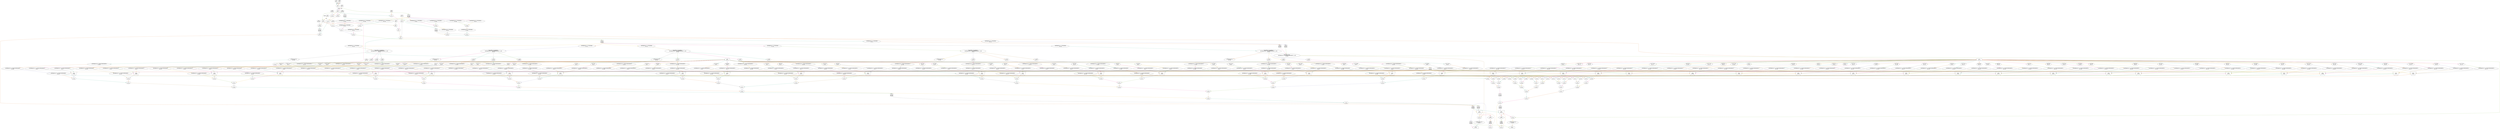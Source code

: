 digraph convolutionKernel10_tapnfold_2{
	NodeConstantDouble0 [shape=box, label="1.0\nID: 0"];
	NodeConstantDouble1 [shape=box, label="50.0\nID: 1"];
	NodeCounterV12 [shape=hexagon, label="cnt\nID: 2"];
	NodeConstantDouble3 [shape=box, label="20.0\nID: 3"];
	NodeCounterV14 [shape=hexagon, label="cnt\nID: 4"];
	NodeConstantDouble5 [shape=box, label="2.0\nID: 5"];
	NodeCounterV16 [shape=hexagon, label="cnt\nID: 6"];
	NodeConstantDouble305 [shape=box, label="0.0\nID: 305"];
	NodeEq306 [label="==\nID: 306"];
	NodeFIFO595 [shape=plaintext, label=<<TABLE BORDER="0" CELLSPACING="0" CELLBORDER="1"> <TR><TD></TD></TR><TR><TD>1</TD></TR><TR><TD>ID: 595</TD></TR> <TR><TD></TD></TR> </TABLE>>];
	NodeConstantDouble307 [shape=box, label="19.0\nID: 307"];
	NodeGt308 [label=">\nID: 308"];
	NodeConstantDouble309 [shape=box, label="19.0\nID: 309"];
	NodeEq310 [label="==\nID: 310"];
	NodeOr311 [label="|\nID: 311"];
	NodeAnd312 [label="&\nID: 312"];
	NodeFIFO628 [shape=plaintext, label=<<TABLE BORDER="0" CELLSPACING="0" CELLBORDER="1"> <TR><TD></TD></TR><TR><TD>19</TD></TR><TR><TD>ID: 628</TD></TR> <TR><TD></TD></TR> </TABLE>>];
	NodeFIFO664 [shape=plaintext, label=<<TABLE BORDER="0" CELLSPACING="0" CELLBORDER="1"> <TR><TD></TD></TR><TR><TD>2</TD></TR><TR><TD>ID: 664</TD></TR> <TR><TD></TD></TR> </TABLE>>];
	NodeConstantDouble313 [shape=box, label="1.0\nID: 313"];
	NodeSub314 [label="-\nID: 314"];
	NodeFIFO597 [shape=plaintext, label=<<TABLE BORDER="0" CELLSPACING="0" CELLBORDER="1"> <TR><TD></TD></TR><TR><TD>1</TD></TR><TR><TD>ID: 597</TD></TR> <TR><TD></TD></TR> </TABLE>>];
	NodeReinterpret556 [label="<{HWOffsetFix:16, 1, UNSIGNED}>\nID: 556"];
	NodeCast557 [label="{HWOffsetFix:16, 0, UNSIGNED}\nID: 557"];
	NodeAdd317 [label="+\nID: 317"];
	NodeFIFO598 [shape=plaintext, label=<<TABLE BORDER="0" CELLSPACING="0" CELLBORDER="1"> <TR><TD></TD></TR><TR><TD>1</TD></TR><TR><TD>ID: 598</TD></TR> <TR><TD></TD></TR> </TABLE>>];
	NodeReinterpret558 [label="<{HWOffsetFix:16, 3, UNSIGNED}>\nID: 558"];
	NodeReinterpret559 [label="<{HWOffsetFix:16, 5, UNSIGNED}>\nID: 559"];
	NodeAdd560 [label="+\nID: 560"];
	NodeCast561 [label="{HWOffsetFix:16, 0, UNSIGNED}\nID: 561"];
	NodeAdd320 [label="+\nID: 320"];
	NodeFIFO600 [shape=plaintext, label=<<TABLE BORDER="0" CELLSPACING="0" CELLBORDER="1"> <TR><TD></TD></TR><TR><TD>4</TD></TR><TR><TD>ID: 600</TD></TR> <TR><TD></TD></TR> </TABLE>>];
	NodeCast405 [label="{HWOffsetFix:11, 0, UNSIGNED}\nID: 405"];
	NodeMappedRom543 [label="MappedRom 'mappedRom4':\n{HWOffsetFix:64, 0, TWOSCOMPLEMENT} x 2000\nID: 543"];
	NodeReinterpret590 [label="<{HWRawBits:64}>\nID: 590"];
	NodeReinterpret408 [label="<{HWOffsetFix:64, 0, TWOSCOMPLEMENT}>\nID: 408"];
	NodeCast409 [label="{HWOffsetFix:24, -8, TWOSCOMPLEMENT}\nID: 409"];
	NodeCast410 [label="{HWOffsetFix:32, -24, TWOSCOMPLEMENT}\nID: 410"];
	NodeConstantDouble183 [shape=box, label="0.0\nID: 183"];
	NodeGt184 [label=">\nID: 184"];
	NodeFIFO602 [shape=plaintext, label=<<TABLE BORDER="0" CELLSPACING="0" CELLBORDER="1"> <TR><TD></TD></TR><TR><TD>7</TD></TR><TR><TD>ID: 602</TD></TR> <TR><TD></TD></TR> </TABLE>>];
	NodeConstantDouble7 [shape=box, label="0.0\nID: 7"];
	NodeEq8 [label="==\nID: 8"];
	NodeConstantDouble9 [shape=box, label="20.0\nID: 9"];
	NodeLt10 [label="<\nID: 10"];
	NodeAnd11 [label="&\nID: 11"];
	NodeConstantDouble12 [shape=box, label="0.0\nID: 12"];
	NodeEq13 [label="==\nID: 13"];
	NodeAnd14 [label="&\nID: 14"];
	NodeInput18 [shape=invhouse, label="x01\nID: 18"];
	NodeSlice51 [label="[543:512]\nID: 51"];
	NodeReinterpret52 [label="<{HWOffsetFix:32, -24, TWOSCOMPLEMENT}>\nID: 52"];
	NodeSlice91 [label="[1183:1152]\nID: 91"];
	NodeReinterpret92 [label="<{HWOffsetFix:32, -24, TWOSCOMPLEMENT}>\nID: 92"];
	NodeMux283 [shape=invtrapezium, label="MUX\nID: 283", height=0.5];
	NodeMul442 [label="*\nID: 442"];
	NodeShift563 [label="<< 16\nID: 563"];
	NodeReinterpret413 [label="<{HWOffsetFix:64, 0, TWOSCOMPLEMENT}>\nID: 413"];
	NodeCast414 [label="{HWOffsetFix:24, -8, TWOSCOMPLEMENT}\nID: 414"];
	NodeCast415 [label="{HWOffsetFix:32, -24, TWOSCOMPLEMENT}\nID: 415"];
	NodeSlice53 [label="[575:544]\nID: 53"];
	NodeReinterpret54 [label="<{HWOffsetFix:32, -24, TWOSCOMPLEMENT}>\nID: 54"];
	NodeSlice93 [label="[1215:1184]\nID: 93"];
	NodeReinterpret94 [label="<{HWOffsetFix:32, -24, TWOSCOMPLEMENT}>\nID: 94"];
	NodeMux289 [shape=invtrapezium, label="MUX\nID: 289", height=0.5];
	NodeMul443 [label="*\nID: 443"];
	NodeAdd454 [label="+\nID: 454"];
	NodeShift564 [label="<< 32\nID: 564"];
	NodeReinterpret418 [label="<{HWOffsetFix:64, 0, TWOSCOMPLEMENT}>\nID: 418"];
	NodeCast419 [label="{HWOffsetFix:24, -8, TWOSCOMPLEMENT}\nID: 419"];
	NodeCast420 [label="{HWOffsetFix:32, -24, TWOSCOMPLEMENT}\nID: 420"];
	NodeSlice55 [label="[607:576]\nID: 55"];
	NodeReinterpret56 [label="<{HWOffsetFix:32, -24, TWOSCOMPLEMENT}>\nID: 56"];
	NodeSlice95 [label="[1247:1216]\nID: 95"];
	NodeReinterpret96 [label="<{HWOffsetFix:32, -24, TWOSCOMPLEMENT}>\nID: 96"];
	NodeMux295 [shape=invtrapezium, label="MUX\nID: 295", height=0.5];
	NodeMul444 [label="*\nID: 444"];
	NodeShift565 [label="<< 48\nID: 565"];
	NodeReinterpret423 [label="<{HWOffsetFix:64, 0, TWOSCOMPLEMENT}>\nID: 423"];
	NodeCast424 [label="{HWOffsetFix:24, -8, TWOSCOMPLEMENT}\nID: 424"];
	NodeCast425 [label="{HWOffsetFix:32, -24, TWOSCOMPLEMENT}\nID: 425"];
	NodeSlice57 [label="[639:608]\nID: 57"];
	NodeReinterpret58 [label="<{HWOffsetFix:32, -24, TWOSCOMPLEMENT}>\nID: 58"];
	NodeSlice97 [label="[1279:1248]\nID: 97"];
	NodeReinterpret98 [label="<{HWOffsetFix:32, -24, TWOSCOMPLEMENT}>\nID: 98"];
	NodeMux301 [shape=invtrapezium, label="MUX\nID: 301", height=0.5];
	NodeMul445 [label="*\nID: 445"];
	NodeAdd455 [label="+\nID: 455"];
	NodeAdd460 [label="+\nID: 460"];
	NodeFIFO626 [shape=plaintext, label=<<TABLE BORDER="0" CELLSPACING="0" CELLBORDER="1"> <TR><TD></TD></TR><TR><TD>2</TD></TR><TR><TD>ID: 626</TD></TR> <TR><TD></TD></TR> </TABLE>>];
	NodeCast321 [label="{HWOffsetFix:11, 0, UNSIGNED}\nID: 321"];
	NodeMappedRom539 [label="MappedRom 'mappedRom0':\n{HWOffsetFix:64, 0, TWOSCOMPLEMENT} x 2000\nID: 539"];
	NodeReinterpret591 [label="<{HWRawBits:64}>\nID: 591"];
	NodeReinterpret324 [label="<{HWOffsetFix:64, 0, TWOSCOMPLEMENT}>\nID: 324"];
	NodeCast325 [label="{HWOffsetFix:24, -8, TWOSCOMPLEMENT}\nID: 325"];
	NodeCast326 [label="{HWOffsetFix:32, -24, TWOSCOMPLEMENT}\nID: 326"];
	NodeSlice19 [label="[31:0]\nID: 19"];
	NodeReinterpret20 [label="<{HWOffsetFix:32, -24, TWOSCOMPLEMENT}>\nID: 20"];
	NodeSlice59 [label="[671:640]\nID: 59"];
	NodeReinterpret60 [label="<{HWOffsetFix:32, -24, TWOSCOMPLEMENT}>\nID: 60"];
	NodeMux187 [shape=invtrapezium, label="MUX\nID: 187", height=0.5];
	NodeMul426 [label="*\nID: 426"];
	NodeShift567 [label="<< 16\nID: 567"];
	NodeReinterpret329 [label="<{HWOffsetFix:64, 0, TWOSCOMPLEMENT}>\nID: 329"];
	NodeCast330 [label="{HWOffsetFix:24, -8, TWOSCOMPLEMENT}\nID: 330"];
	NodeCast331 [label="{HWOffsetFix:32, -24, TWOSCOMPLEMENT}\nID: 331"];
	NodeSlice21 [label="[63:32]\nID: 21"];
	NodeReinterpret22 [label="<{HWOffsetFix:32, -24, TWOSCOMPLEMENT}>\nID: 22"];
	NodeSlice61 [label="[703:672]\nID: 61"];
	NodeReinterpret62 [label="<{HWOffsetFix:32, -24, TWOSCOMPLEMENT}>\nID: 62"];
	NodeMux193 [shape=invtrapezium, label="MUX\nID: 193", height=0.5];
	NodeMul427 [label="*\nID: 427"];
	NodeAdd446 [label="+\nID: 446"];
	NodeShift568 [label="<< 32\nID: 568"];
	NodeReinterpret334 [label="<{HWOffsetFix:64, 0, TWOSCOMPLEMENT}>\nID: 334"];
	NodeCast335 [label="{HWOffsetFix:24, -8, TWOSCOMPLEMENT}\nID: 335"];
	NodeCast336 [label="{HWOffsetFix:32, -24, TWOSCOMPLEMENT}\nID: 336"];
	NodeSlice23 [label="[95:64]\nID: 23"];
	NodeReinterpret24 [label="<{HWOffsetFix:32, -24, TWOSCOMPLEMENT}>\nID: 24"];
	NodeSlice63 [label="[735:704]\nID: 63"];
	NodeReinterpret64 [label="<{HWOffsetFix:32, -24, TWOSCOMPLEMENT}>\nID: 64"];
	NodeMux199 [shape=invtrapezium, label="MUX\nID: 199", height=0.5];
	NodeMul428 [label="*\nID: 428"];
	NodeShift569 [label="<< 48\nID: 569"];
	NodeReinterpret339 [label="<{HWOffsetFix:64, 0, TWOSCOMPLEMENT}>\nID: 339"];
	NodeCast340 [label="{HWOffsetFix:24, -8, TWOSCOMPLEMENT}\nID: 340"];
	NodeCast341 [label="{HWOffsetFix:32, -24, TWOSCOMPLEMENT}\nID: 341"];
	NodeSlice25 [label="[127:96]\nID: 25"];
	NodeReinterpret26 [label="<{HWOffsetFix:32, -24, TWOSCOMPLEMENT}>\nID: 26"];
	NodeSlice65 [label="[767:736]\nID: 65"];
	NodeReinterpret66 [label="<{HWOffsetFix:32, -24, TWOSCOMPLEMENT}>\nID: 66"];
	NodeMux205 [shape=invtrapezium, label="MUX\nID: 205", height=0.5];
	NodeMul429 [label="*\nID: 429"];
	NodeAdd447 [label="+\nID: 447"];
	NodeAdd456 [label="+\nID: 456"];
	NodeCast342 [label="{HWOffsetFix:11, 0, UNSIGNED}\nID: 342"];
	NodeMappedRom540 [label="MappedRom 'mappedRom1':\n{HWOffsetFix:64, 0, TWOSCOMPLEMENT} x 2000\nID: 540"];
	NodeReinterpret592 [label="<{HWRawBits:64}>\nID: 592"];
	NodeReinterpret345 [label="<{HWOffsetFix:64, 0, TWOSCOMPLEMENT}>\nID: 345"];
	NodeCast346 [label="{HWOffsetFix:24, -8, TWOSCOMPLEMENT}\nID: 346"];
	NodeCast347 [label="{HWOffsetFix:32, -24, TWOSCOMPLEMENT}\nID: 347"];
	NodeSlice27 [label="[159:128]\nID: 27"];
	NodeReinterpret28 [label="<{HWOffsetFix:32, -24, TWOSCOMPLEMENT}>\nID: 28"];
	NodeSlice67 [label="[799:768]\nID: 67"];
	NodeReinterpret68 [label="<{HWOffsetFix:32, -24, TWOSCOMPLEMENT}>\nID: 68"];
	NodeMux211 [shape=invtrapezium, label="MUX\nID: 211", height=0.5];
	NodeMul430 [label="*\nID: 430"];
	NodeShift571 [label="<< 16\nID: 571"];
	NodeReinterpret350 [label="<{HWOffsetFix:64, 0, TWOSCOMPLEMENT}>\nID: 350"];
	NodeCast351 [label="{HWOffsetFix:24, -8, TWOSCOMPLEMENT}\nID: 351"];
	NodeCast352 [label="{HWOffsetFix:32, -24, TWOSCOMPLEMENT}\nID: 352"];
	NodeSlice29 [label="[191:160]\nID: 29"];
	NodeReinterpret30 [label="<{HWOffsetFix:32, -24, TWOSCOMPLEMENT}>\nID: 30"];
	NodeSlice69 [label="[831:800]\nID: 69"];
	NodeReinterpret70 [label="<{HWOffsetFix:32, -24, TWOSCOMPLEMENT}>\nID: 70"];
	NodeMux217 [shape=invtrapezium, label="MUX\nID: 217", height=0.5];
	NodeMul431 [label="*\nID: 431"];
	NodeAdd448 [label="+\nID: 448"];
	NodeShift572 [label="<< 32\nID: 572"];
	NodeReinterpret355 [label="<{HWOffsetFix:64, 0, TWOSCOMPLEMENT}>\nID: 355"];
	NodeCast356 [label="{HWOffsetFix:24, -8, TWOSCOMPLEMENT}\nID: 356"];
	NodeCast357 [label="{HWOffsetFix:32, -24, TWOSCOMPLEMENT}\nID: 357"];
	NodeSlice31 [label="[223:192]\nID: 31"];
	NodeReinterpret32 [label="<{HWOffsetFix:32, -24, TWOSCOMPLEMENT}>\nID: 32"];
	NodeSlice71 [label="[863:832]\nID: 71"];
	NodeReinterpret72 [label="<{HWOffsetFix:32, -24, TWOSCOMPLEMENT}>\nID: 72"];
	NodeMux223 [shape=invtrapezium, label="MUX\nID: 223", height=0.5];
	NodeMul432 [label="*\nID: 432"];
	NodeShift573 [label="<< 48\nID: 573"];
	NodeReinterpret360 [label="<{HWOffsetFix:64, 0, TWOSCOMPLEMENT}>\nID: 360"];
	NodeCast361 [label="{HWOffsetFix:24, -8, TWOSCOMPLEMENT}\nID: 361"];
	NodeCast362 [label="{HWOffsetFix:32, -24, TWOSCOMPLEMENT}\nID: 362"];
	NodeSlice33 [label="[255:224]\nID: 33"];
	NodeReinterpret34 [label="<{HWOffsetFix:32, -24, TWOSCOMPLEMENT}>\nID: 34"];
	NodeSlice73 [label="[895:864]\nID: 73"];
	NodeReinterpret74 [label="<{HWOffsetFix:32, -24, TWOSCOMPLEMENT}>\nID: 74"];
	NodeMux229 [shape=invtrapezium, label="MUX\nID: 229", height=0.5];
	NodeMul433 [label="*\nID: 433"];
	NodeAdd449 [label="+\nID: 449"];
	NodeAdd457 [label="+\nID: 457"];
	NodeAdd461 [label="+\nID: 461"];
	NodeCast363 [label="{HWOffsetFix:11, 0, UNSIGNED}\nID: 363"];
	NodeMappedRom541 [label="MappedRom 'mappedRom2':\n{HWOffsetFix:64, 0, TWOSCOMPLEMENT} x 2000\nID: 541"];
	NodeReinterpret593 [label="<{HWRawBits:64}>\nID: 593"];
	NodeReinterpret366 [label="<{HWOffsetFix:64, 0, TWOSCOMPLEMENT}>\nID: 366"];
	NodeCast367 [label="{HWOffsetFix:24, -8, TWOSCOMPLEMENT}\nID: 367"];
	NodeCast368 [label="{HWOffsetFix:32, -24, TWOSCOMPLEMENT}\nID: 368"];
	NodeSlice35 [label="[287:256]\nID: 35"];
	NodeReinterpret36 [label="<{HWOffsetFix:32, -24, TWOSCOMPLEMENT}>\nID: 36"];
	NodeSlice75 [label="[927:896]\nID: 75"];
	NodeReinterpret76 [label="<{HWOffsetFix:32, -24, TWOSCOMPLEMENT}>\nID: 76"];
	NodeMux235 [shape=invtrapezium, label="MUX\nID: 235", height=0.5];
	NodeMul434 [label="*\nID: 434"];
	NodeShift575 [label="<< 16\nID: 575"];
	NodeReinterpret371 [label="<{HWOffsetFix:64, 0, TWOSCOMPLEMENT}>\nID: 371"];
	NodeCast372 [label="{HWOffsetFix:24, -8, TWOSCOMPLEMENT}\nID: 372"];
	NodeCast373 [label="{HWOffsetFix:32, -24, TWOSCOMPLEMENT}\nID: 373"];
	NodeSlice37 [label="[319:288]\nID: 37"];
	NodeReinterpret38 [label="<{HWOffsetFix:32, -24, TWOSCOMPLEMENT}>\nID: 38"];
	NodeSlice77 [label="[959:928]\nID: 77"];
	NodeReinterpret78 [label="<{HWOffsetFix:32, -24, TWOSCOMPLEMENT}>\nID: 78"];
	NodeMux241 [shape=invtrapezium, label="MUX\nID: 241", height=0.5];
	NodeMul435 [label="*\nID: 435"];
	NodeAdd450 [label="+\nID: 450"];
	NodeShift576 [label="<< 32\nID: 576"];
	NodeReinterpret376 [label="<{HWOffsetFix:64, 0, TWOSCOMPLEMENT}>\nID: 376"];
	NodeCast377 [label="{HWOffsetFix:24, -8, TWOSCOMPLEMENT}\nID: 377"];
	NodeCast378 [label="{HWOffsetFix:32, -24, TWOSCOMPLEMENT}\nID: 378"];
	NodeSlice39 [label="[351:320]\nID: 39"];
	NodeReinterpret40 [label="<{HWOffsetFix:32, -24, TWOSCOMPLEMENT}>\nID: 40"];
	NodeSlice79 [label="[991:960]\nID: 79"];
	NodeReinterpret80 [label="<{HWOffsetFix:32, -24, TWOSCOMPLEMENT}>\nID: 80"];
	NodeMux247 [shape=invtrapezium, label="MUX\nID: 247", height=0.5];
	NodeMul436 [label="*\nID: 436"];
	NodeShift577 [label="<< 48\nID: 577"];
	NodeReinterpret381 [label="<{HWOffsetFix:64, 0, TWOSCOMPLEMENT}>\nID: 381"];
	NodeCast382 [label="{HWOffsetFix:24, -8, TWOSCOMPLEMENT}\nID: 382"];
	NodeCast383 [label="{HWOffsetFix:32, -24, TWOSCOMPLEMENT}\nID: 383"];
	NodeSlice41 [label="[383:352]\nID: 41"];
	NodeReinterpret42 [label="<{HWOffsetFix:32, -24, TWOSCOMPLEMENT}>\nID: 42"];
	NodeSlice81 [label="[1023:992]\nID: 81"];
	NodeReinterpret82 [label="<{HWOffsetFix:32, -24, TWOSCOMPLEMENT}>\nID: 82"];
	NodeMux253 [shape=invtrapezium, label="MUX\nID: 253", height=0.5];
	NodeMul437 [label="*\nID: 437"];
	NodeAdd451 [label="+\nID: 451"];
	NodeAdd458 [label="+\nID: 458"];
	NodeCast384 [label="{HWOffsetFix:11, 0, UNSIGNED}\nID: 384"];
	NodeMappedRom542 [label="MappedRom 'mappedRom3':\n{HWOffsetFix:64, 0, TWOSCOMPLEMENT} x 2000\nID: 542"];
	NodeReinterpret594 [label="<{HWRawBits:64}>\nID: 594"];
	NodeReinterpret387 [label="<{HWOffsetFix:64, 0, TWOSCOMPLEMENT}>\nID: 387"];
	NodeCast388 [label="{HWOffsetFix:24, -8, TWOSCOMPLEMENT}\nID: 388"];
	NodeCast389 [label="{HWOffsetFix:32, -24, TWOSCOMPLEMENT}\nID: 389"];
	NodeSlice43 [label="[415:384]\nID: 43"];
	NodeReinterpret44 [label="<{HWOffsetFix:32, -24, TWOSCOMPLEMENT}>\nID: 44"];
	NodeSlice83 [label="[1055:1024]\nID: 83"];
	NodeReinterpret84 [label="<{HWOffsetFix:32, -24, TWOSCOMPLEMENT}>\nID: 84"];
	NodeMux259 [shape=invtrapezium, label="MUX\nID: 259", height=0.5];
	NodeMul438 [label="*\nID: 438"];
	NodeShift579 [label="<< 16\nID: 579"];
	NodeReinterpret392 [label="<{HWOffsetFix:64, 0, TWOSCOMPLEMENT}>\nID: 392"];
	NodeCast393 [label="{HWOffsetFix:24, -8, TWOSCOMPLEMENT}\nID: 393"];
	NodeCast394 [label="{HWOffsetFix:32, -24, TWOSCOMPLEMENT}\nID: 394"];
	NodeSlice45 [label="[447:416]\nID: 45"];
	NodeReinterpret46 [label="<{HWOffsetFix:32, -24, TWOSCOMPLEMENT}>\nID: 46"];
	NodeSlice85 [label="[1087:1056]\nID: 85"];
	NodeReinterpret86 [label="<{HWOffsetFix:32, -24, TWOSCOMPLEMENT}>\nID: 86"];
	NodeMux265 [shape=invtrapezium, label="MUX\nID: 265", height=0.5];
	NodeMul439 [label="*\nID: 439"];
	NodeAdd452 [label="+\nID: 452"];
	NodeShift580 [label="<< 32\nID: 580"];
	NodeReinterpret397 [label="<{HWOffsetFix:64, 0, TWOSCOMPLEMENT}>\nID: 397"];
	NodeCast398 [label="{HWOffsetFix:24, -8, TWOSCOMPLEMENT}\nID: 398"];
	NodeCast399 [label="{HWOffsetFix:32, -24, TWOSCOMPLEMENT}\nID: 399"];
	NodeSlice47 [label="[479:448]\nID: 47"];
	NodeReinterpret48 [label="<{HWOffsetFix:32, -24, TWOSCOMPLEMENT}>\nID: 48"];
	NodeSlice87 [label="[1119:1088]\nID: 87"];
	NodeReinterpret88 [label="<{HWOffsetFix:32, -24, TWOSCOMPLEMENT}>\nID: 88"];
	NodeMux271 [shape=invtrapezium, label="MUX\nID: 271", height=0.5];
	NodeMul440 [label="*\nID: 440"];
	NodeShift581 [label="<< 48\nID: 581"];
	NodeReinterpret402 [label="<{HWOffsetFix:64, 0, TWOSCOMPLEMENT}>\nID: 402"];
	NodeCast403 [label="{HWOffsetFix:24, -8, TWOSCOMPLEMENT}\nID: 403"];
	NodeCast404 [label="{HWOffsetFix:32, -24, TWOSCOMPLEMENT}\nID: 404"];
	NodeSlice49 [label="[511:480]\nID: 49"];
	NodeReinterpret50 [label="<{HWOffsetFix:32, -24, TWOSCOMPLEMENT}>\nID: 50"];
	NodeSlice89 [label="[1151:1120]\nID: 89"];
	NodeReinterpret90 [label="<{HWOffsetFix:32, -24, TWOSCOMPLEMENT}>\nID: 90"];
	NodeMux277 [shape=invtrapezium, label="MUX\nID: 277", height=0.5];
	NodeMul441 [label="*\nID: 441"];
	NodeAdd453 [label="+\nID: 453"];
	NodeAdd459 [label="+\nID: 459"];
	NodeAdd462 [label="+\nID: 462"];
	NodeAdd463 [label="+\nID: 463"];
	NodeAdd464 [label="+\nID: 464"];
	NodeStreamOffset515 [shape=diamond, label="-100\nID: 515"];
	NodeFIFO627 [shape=plaintext, label=<<TABLE BORDER="0" CELLSPACING="0" CELLBORDER="1"> <TR><TD></TD></TR><TR><TD>98</TD></TR><TR><TD>ID: 627</TD></TR> <TR><TD></TD></TR> </TABLE>>];
	NodeAdd512 [label="+\nID: 512"];
	NodeFIFO629 [shape=plaintext, label=<<TABLE BORDER="0" CELLSPACING="0" CELLBORDER="1"> <TR><TD></TD></TR><TR><TD>1</TD></TR><TR><TD>ID: 629</TD></TR> <TR><TD></TD></TR> </TABLE>>];
	NodeMux513 [shape=invtrapezium, label="MUX\nID: 513", height=0.5];
	NodeFIFO663 [shape=plaintext, label=<<TABLE BORDER="0" CELLSPACING="0" CELLBORDER="1"> <TR><TD></TD></TR><TR><TD>1</TD></TR><TR><TD>ID: 663</TD></TR> <TR><TD></TD></TR> </TABLE>>];
	NodeReinterpret582 [label="<{HWOffsetFix:16, 2, UNSIGNED}>\nID: 582"];
	NodeReinterpret583 [label="<{HWOffsetFix:16, 4, UNSIGNED}>\nID: 583"];
	NodeAdd584 [label="+\nID: 584"];
	NodeCast585 [label="{HWOffsetFix:16, 0, UNSIGNED}\nID: 585"];
	NodeAdd508 [label="+\nID: 508"];
	NodeCast511 [label="{HWOffsetFix:10, 0, UNSIGNED}\nID: 511"];
	NodeFIFO636 [shape=plaintext, label=<<TABLE BORDER="0" CELLSPACING="0" CELLBORDER="1"> <TR><TD></TD></TR><TR><TD>18</TD></TR><TR><TD>ID: 636</TD></TR> <TR><TD></TD></TR> </TABLE>>];
	NodeReinterpret586 [label="<{HWOffsetFix:16, 2, UNSIGNED}>\nID: 586"];
	NodeReinterpret587 [label="<{HWOffsetFix:16, 4, UNSIGNED}>\nID: 587"];
	NodeAdd588 [label="+\nID: 588"];
	NodeCast589 [label="{HWOffsetFix:16, 0, UNSIGNED}\nID: 589"];
	NodeAdd520 [label="+\nID: 520"];
	NodeCast523 [label="{HWOffsetFix:10, 0, UNSIGNED}\nID: 523"];
	NodeFIFO637 [shape=plaintext, label=<<TABLE BORDER="0" CELLSPACING="0" CELLBORDER="1"> <TR><TD></TD></TR><TR><TD>18</TD></TR><TR><TD>ID: 637</TD></TR> <TR><TD></TD></TR> </TABLE>>];
	NodeMappedRom538 [label="MappedRom 'bias':\n{HWOffsetFix:32, -24, TWOSCOMPLEMENT} x 1000\nID: 538"];
	NodeAdd514 [label="+\nID: 514"];
	NodeReinterpret532 [label="<{HWRawBits:32}>\nID: 532"];
	NodeOutput531 [shape=house, label="y01\nID: 531"];
	NodeInput102 [shape=invhouse, label="x11\nID: 102"];
	NodeSlice135 [label="[543:512]\nID: 135"];
	NodeReinterpret136 [label="<{HWOffsetFix:32, -24, TWOSCOMPLEMENT}>\nID: 136"];
	NodeSlice175 [label="[1183:1152]\nID: 175"];
	NodeReinterpret176 [label="<{HWOffsetFix:32, -24, TWOSCOMPLEMENT}>\nID: 176"];
	NodeMux286 [shape=invtrapezium, label="MUX\nID: 286", height=0.5];
	NodeMul481 [label="*\nID: 481"];
	NodeSlice137 [label="[575:544]\nID: 137"];
	NodeReinterpret138 [label="<{HWOffsetFix:32, -24, TWOSCOMPLEMENT}>\nID: 138"];
	NodeSlice177 [label="[1215:1184]\nID: 177"];
	NodeReinterpret178 [label="<{HWOffsetFix:32, -24, TWOSCOMPLEMENT}>\nID: 178"];
	NodeMux292 [shape=invtrapezium, label="MUX\nID: 292", height=0.5];
	NodeMul482 [label="*\nID: 482"];
	NodeAdd493 [label="+\nID: 493"];
	NodeSlice139 [label="[607:576]\nID: 139"];
	NodeReinterpret140 [label="<{HWOffsetFix:32, -24, TWOSCOMPLEMENT}>\nID: 140"];
	NodeSlice179 [label="[1247:1216]\nID: 179"];
	NodeReinterpret180 [label="<{HWOffsetFix:32, -24, TWOSCOMPLEMENT}>\nID: 180"];
	NodeMux298 [shape=invtrapezium, label="MUX\nID: 298", height=0.5];
	NodeMul483 [label="*\nID: 483"];
	NodeSlice141 [label="[639:608]\nID: 141"];
	NodeReinterpret142 [label="<{HWOffsetFix:32, -24, TWOSCOMPLEMENT}>\nID: 142"];
	NodeSlice181 [label="[1279:1248]\nID: 181"];
	NodeReinterpret182 [label="<{HWOffsetFix:32, -24, TWOSCOMPLEMENT}>\nID: 182"];
	NodeMux304 [shape=invtrapezium, label="MUX\nID: 304", height=0.5];
	NodeMul484 [label="*\nID: 484"];
	NodeAdd494 [label="+\nID: 494"];
	NodeAdd499 [label="+\nID: 499"];
	NodeFIFO659 [shape=plaintext, label=<<TABLE BORDER="0" CELLSPACING="0" CELLBORDER="1"> <TR><TD></TD></TR><TR><TD>2</TD></TR><TR><TD>ID: 659</TD></TR> <TR><TD></TD></TR> </TABLE>>];
	NodeSlice103 [label="[31:0]\nID: 103"];
	NodeReinterpret104 [label="<{HWOffsetFix:32, -24, TWOSCOMPLEMENT}>\nID: 104"];
	NodeSlice143 [label="[671:640]\nID: 143"];
	NodeReinterpret144 [label="<{HWOffsetFix:32, -24, TWOSCOMPLEMENT}>\nID: 144"];
	NodeMux190 [shape=invtrapezium, label="MUX\nID: 190", height=0.5];
	NodeMul465 [label="*\nID: 465"];
	NodeSlice105 [label="[63:32]\nID: 105"];
	NodeReinterpret106 [label="<{HWOffsetFix:32, -24, TWOSCOMPLEMENT}>\nID: 106"];
	NodeSlice145 [label="[703:672]\nID: 145"];
	NodeReinterpret146 [label="<{HWOffsetFix:32, -24, TWOSCOMPLEMENT}>\nID: 146"];
	NodeMux196 [shape=invtrapezium, label="MUX\nID: 196", height=0.5];
	NodeMul466 [label="*\nID: 466"];
	NodeAdd485 [label="+\nID: 485"];
	NodeSlice107 [label="[95:64]\nID: 107"];
	NodeReinterpret108 [label="<{HWOffsetFix:32, -24, TWOSCOMPLEMENT}>\nID: 108"];
	NodeSlice147 [label="[735:704]\nID: 147"];
	NodeReinterpret148 [label="<{HWOffsetFix:32, -24, TWOSCOMPLEMENT}>\nID: 148"];
	NodeMux202 [shape=invtrapezium, label="MUX\nID: 202", height=0.5];
	NodeMul467 [label="*\nID: 467"];
	NodeSlice109 [label="[127:96]\nID: 109"];
	NodeReinterpret110 [label="<{HWOffsetFix:32, -24, TWOSCOMPLEMENT}>\nID: 110"];
	NodeSlice149 [label="[767:736]\nID: 149"];
	NodeReinterpret150 [label="<{HWOffsetFix:32, -24, TWOSCOMPLEMENT}>\nID: 150"];
	NodeMux208 [shape=invtrapezium, label="MUX\nID: 208", height=0.5];
	NodeMul468 [label="*\nID: 468"];
	NodeAdd486 [label="+\nID: 486"];
	NodeAdd495 [label="+\nID: 495"];
	NodeSlice111 [label="[159:128]\nID: 111"];
	NodeReinterpret112 [label="<{HWOffsetFix:32, -24, TWOSCOMPLEMENT}>\nID: 112"];
	NodeSlice151 [label="[799:768]\nID: 151"];
	NodeReinterpret152 [label="<{HWOffsetFix:32, -24, TWOSCOMPLEMENT}>\nID: 152"];
	NodeMux214 [shape=invtrapezium, label="MUX\nID: 214", height=0.5];
	NodeMul469 [label="*\nID: 469"];
	NodeSlice113 [label="[191:160]\nID: 113"];
	NodeReinterpret114 [label="<{HWOffsetFix:32, -24, TWOSCOMPLEMENT}>\nID: 114"];
	NodeSlice153 [label="[831:800]\nID: 153"];
	NodeReinterpret154 [label="<{HWOffsetFix:32, -24, TWOSCOMPLEMENT}>\nID: 154"];
	NodeMux220 [shape=invtrapezium, label="MUX\nID: 220", height=0.5];
	NodeMul470 [label="*\nID: 470"];
	NodeAdd487 [label="+\nID: 487"];
	NodeSlice115 [label="[223:192]\nID: 115"];
	NodeReinterpret116 [label="<{HWOffsetFix:32, -24, TWOSCOMPLEMENT}>\nID: 116"];
	NodeSlice155 [label="[863:832]\nID: 155"];
	NodeReinterpret156 [label="<{HWOffsetFix:32, -24, TWOSCOMPLEMENT}>\nID: 156"];
	NodeMux226 [shape=invtrapezium, label="MUX\nID: 226", height=0.5];
	NodeMul471 [label="*\nID: 471"];
	NodeSlice117 [label="[255:224]\nID: 117"];
	NodeReinterpret118 [label="<{HWOffsetFix:32, -24, TWOSCOMPLEMENT}>\nID: 118"];
	NodeSlice157 [label="[895:864]\nID: 157"];
	NodeReinterpret158 [label="<{HWOffsetFix:32, -24, TWOSCOMPLEMENT}>\nID: 158"];
	NodeMux232 [shape=invtrapezium, label="MUX\nID: 232", height=0.5];
	NodeMul472 [label="*\nID: 472"];
	NodeAdd488 [label="+\nID: 488"];
	NodeAdd496 [label="+\nID: 496"];
	NodeAdd500 [label="+\nID: 500"];
	NodeSlice119 [label="[287:256]\nID: 119"];
	NodeReinterpret120 [label="<{HWOffsetFix:32, -24, TWOSCOMPLEMENT}>\nID: 120"];
	NodeSlice159 [label="[927:896]\nID: 159"];
	NodeReinterpret160 [label="<{HWOffsetFix:32, -24, TWOSCOMPLEMENT}>\nID: 160"];
	NodeMux238 [shape=invtrapezium, label="MUX\nID: 238", height=0.5];
	NodeMul473 [label="*\nID: 473"];
	NodeSlice121 [label="[319:288]\nID: 121"];
	NodeReinterpret122 [label="<{HWOffsetFix:32, -24, TWOSCOMPLEMENT}>\nID: 122"];
	NodeSlice161 [label="[959:928]\nID: 161"];
	NodeReinterpret162 [label="<{HWOffsetFix:32, -24, TWOSCOMPLEMENT}>\nID: 162"];
	NodeMux244 [shape=invtrapezium, label="MUX\nID: 244", height=0.5];
	NodeMul474 [label="*\nID: 474"];
	NodeAdd489 [label="+\nID: 489"];
	NodeSlice123 [label="[351:320]\nID: 123"];
	NodeReinterpret124 [label="<{HWOffsetFix:32, -24, TWOSCOMPLEMENT}>\nID: 124"];
	NodeSlice163 [label="[991:960]\nID: 163"];
	NodeReinterpret164 [label="<{HWOffsetFix:32, -24, TWOSCOMPLEMENT}>\nID: 164"];
	NodeMux250 [shape=invtrapezium, label="MUX\nID: 250", height=0.5];
	NodeMul475 [label="*\nID: 475"];
	NodeSlice125 [label="[383:352]\nID: 125"];
	NodeReinterpret126 [label="<{HWOffsetFix:32, -24, TWOSCOMPLEMENT}>\nID: 126"];
	NodeSlice165 [label="[1023:992]\nID: 165"];
	NodeReinterpret166 [label="<{HWOffsetFix:32, -24, TWOSCOMPLEMENT}>\nID: 166"];
	NodeMux256 [shape=invtrapezium, label="MUX\nID: 256", height=0.5];
	NodeMul476 [label="*\nID: 476"];
	NodeAdd490 [label="+\nID: 490"];
	NodeAdd497 [label="+\nID: 497"];
	NodeSlice127 [label="[415:384]\nID: 127"];
	NodeReinterpret128 [label="<{HWOffsetFix:32, -24, TWOSCOMPLEMENT}>\nID: 128"];
	NodeSlice167 [label="[1055:1024]\nID: 167"];
	NodeReinterpret168 [label="<{HWOffsetFix:32, -24, TWOSCOMPLEMENT}>\nID: 168"];
	NodeMux262 [shape=invtrapezium, label="MUX\nID: 262", height=0.5];
	NodeMul477 [label="*\nID: 477"];
	NodeSlice129 [label="[447:416]\nID: 129"];
	NodeReinterpret130 [label="<{HWOffsetFix:32, -24, TWOSCOMPLEMENT}>\nID: 130"];
	NodeSlice169 [label="[1087:1056]\nID: 169"];
	NodeReinterpret170 [label="<{HWOffsetFix:32, -24, TWOSCOMPLEMENT}>\nID: 170"];
	NodeMux268 [shape=invtrapezium, label="MUX\nID: 268", height=0.5];
	NodeMul478 [label="*\nID: 478"];
	NodeAdd491 [label="+\nID: 491"];
	NodeSlice131 [label="[479:448]\nID: 131"];
	NodeReinterpret132 [label="<{HWOffsetFix:32, -24, TWOSCOMPLEMENT}>\nID: 132"];
	NodeSlice171 [label="[1119:1088]\nID: 171"];
	NodeReinterpret172 [label="<{HWOffsetFix:32, -24, TWOSCOMPLEMENT}>\nID: 172"];
	NodeMux274 [shape=invtrapezium, label="MUX\nID: 274", height=0.5];
	NodeMul479 [label="*\nID: 479"];
	NodeSlice133 [label="[511:480]\nID: 133"];
	NodeReinterpret134 [label="<{HWOffsetFix:32, -24, TWOSCOMPLEMENT}>\nID: 134"];
	NodeSlice173 [label="[1151:1120]\nID: 173"];
	NodeReinterpret174 [label="<{HWOffsetFix:32, -24, TWOSCOMPLEMENT}>\nID: 174"];
	NodeMux280 [shape=invtrapezium, label="MUX\nID: 280", height=0.5];
	NodeMul480 [label="*\nID: 480"];
	NodeAdd492 [label="+\nID: 492"];
	NodeAdd498 [label="+\nID: 498"];
	NodeAdd501 [label="+\nID: 501"];
	NodeAdd502 [label="+\nID: 502"];
	NodeAdd503 [label="+\nID: 503"];
	NodeStreamOffset527 [shape=diamond, label="-100\nID: 527"];
	NodeFIFO660 [shape=plaintext, label=<<TABLE BORDER="0" CELLSPACING="0" CELLBORDER="1"> <TR><TD></TD></TR><TR><TD>98</TD></TR><TR><TD>ID: 660</TD></TR> <TR><TD></TD></TR> </TABLE>>];
	NodeAdd524 [label="+\nID: 524"];
	NodeFIFO662 [shape=plaintext, label=<<TABLE BORDER="0" CELLSPACING="0" CELLBORDER="1"> <TR><TD></TD></TR><TR><TD>1</TD></TR><TR><TD>ID: 662</TD></TR> <TR><TD></TD></TR> </TABLE>>];
	NodeMux525 [shape=invtrapezium, label="MUX\nID: 525", height=0.5];
	NodeAdd526 [label="+\nID: 526"];
	NodeReinterpret537 [label="<{HWRawBits:32}>\nID: 537"];
	NodeOutput536 [shape=house, label="y11\nID: 536"];
	NodeConstantDouble0 -> NodeCounterV12[label="enable" color="/dark28/1" photon_data="EDGE,SrcNode:0,SrcNodePort:value"];
	NodeConstantDouble1 -> NodeCounterV12[label="max" color="/dark28/2" photon_data="EDGE,SrcNode:1,SrcNodePort:value"];
	NodeCounterV12 -> NodeCounterV14[label="enable" color="/dark28/3" photon_data="EDGE,SrcNode:2,SrcNodePort:wrap"];
	NodeConstantDouble3 -> NodeCounterV14[label="max" color="/dark28/4" photon_data="EDGE,SrcNode:3,SrcNodePort:value"];
	NodeCounterV14 -> NodeCounterV16[label="enable" color="/dark28/5" photon_data="EDGE,SrcNode:4,SrcNodePort:wrap"];
	NodeConstantDouble5 -> NodeCounterV16[label="max" color="/dark28/6" photon_data="EDGE,SrcNode:5,SrcNodePort:value"];
	NodeCounterV16 -> NodeEq306[color="/dark28/7" photon_data="EDGE,SrcNode:6,SrcNodePort:count"];
	NodeConstantDouble305 -> NodeEq306[color="/dark28/8" photon_data="EDGE,SrcNode:305,SrcNodePort:value"];
	NodeEq306 -> NodeFIFO595[headport="n" color="/dark28/1" photon_data="EDGE,SrcNode:306,SrcNodePort:result"];
	NodeCounterV14 -> NodeGt308[color="/dark28/2" photon_data="EDGE,SrcNode:4,SrcNodePort:count"];
	NodeConstantDouble307 -> NodeGt308[color="/dark28/3" photon_data="EDGE,SrcNode:307,SrcNodePort:value"];
	NodeCounterV14 -> NodeEq310[color="/dark28/4" photon_data="EDGE,SrcNode:4,SrcNodePort:count"];
	NodeConstantDouble309 -> NodeEq310[color="/dark28/5" photon_data="EDGE,SrcNode:309,SrcNodePort:value"];
	NodeGt308 -> NodeOr311[color="/dark28/6" photon_data="EDGE,SrcNode:308,SrcNodePort:result"];
	NodeEq310 -> NodeOr311[color="/dark28/7" photon_data="EDGE,SrcNode:310,SrcNodePort:result"];
	NodeFIFO595 -> NodeAnd312[tailport="s" color="/dark28/8" photon_data="EDGE,SrcNode:595,SrcNodePort:output"];
	NodeOr311 -> NodeAnd312[color="/dark28/1" photon_data="EDGE,SrcNode:311,SrcNodePort:result"];
	NodeAnd312 -> NodeFIFO628[headport="n" color="/dark28/2" photon_data="EDGE,SrcNode:312,SrcNodePort:result"];
	NodeFIFO628 -> NodeFIFO664[tailport="s" headport="n" color="/dark28/3" photon_data="EDGE,SrcNode:628,SrcNodePort:output"];
	NodeFIFO664 -> NodeOutput531[headport="w" color="/dark28/4" ];
	NodeFIFO664 -> NodeOutput536[headport="w" color="/dark28/5" ];
	NodeConstantDouble313 -> NodeSub314[color="/dark28/6" photon_data="EDGE,SrcNode:313,SrcNodePort:value"];
	NodeCounterV16 -> NodeSub314[color="/dark28/7" photon_data="EDGE,SrcNode:6,SrcNodePort:count"];
	NodeCounterV14 -> NodeFIFO597[headport="n" color="/dark28/8" photon_data="EDGE,SrcNode:4,SrcNodePort:count"];
	NodeFIFO597 -> NodeReinterpret556[tailport="s" color="/dark28/1" photon_data="EDGE,SrcNode:597,SrcNodePort:output"];
	NodeReinterpret556 -> NodeCast557[color="/dark28/2" photon_data="EDGE,SrcNode:556,SrcNodePort:output"];
	NodeSub314 -> NodeAdd317[color="/dark28/3" photon_data="EDGE,SrcNode:314,SrcNodePort:result"];
	NodeCast557 -> NodeAdd317[color="/dark28/4" photon_data="EDGE,SrcNode:557,SrcNodePort:o"];
	NodeCounterV12 -> NodeFIFO598[headport="n" color="/dark28/5" photon_data="EDGE,SrcNode:2,SrcNodePort:count"];
	NodeFIFO598 -> NodeReinterpret558[tailport="s" color="/dark28/6" photon_data="EDGE,SrcNode:598,SrcNodePort:output"];
	NodeFIFO598 -> NodeReinterpret559[tailport="s" color="/dark28/7" photon_data="EDGE,SrcNode:598,SrcNodePort:output"];
	NodeReinterpret558 -> NodeAdd560[color="/dark28/8" photon_data="EDGE,SrcNode:558,SrcNodePort:output"];
	NodeReinterpret559 -> NodeAdd560[color="/dark28/1" photon_data="EDGE,SrcNode:559,SrcNodePort:output"];
	NodeAdd560 -> NodeCast561[color="/dark28/2" photon_data="EDGE,SrcNode:560,SrcNodePort:result"];
	NodeAdd317 -> NodeAdd320[color="/dark28/3" photon_data="EDGE,SrcNode:317,SrcNodePort:result"];
	NodeCast561 -> NodeAdd320[color="/dark28/4" photon_data="EDGE,SrcNode:561,SrcNodePort:o"];
	NodeAdd320 -> NodeFIFO600[headport="n" color="/dark28/5" photon_data="EDGE,SrcNode:320,SrcNodePort:result"];
	NodeFIFO600 -> NodeCast405[tailport="s" color="/dark28/6" photon_data="EDGE,SrcNode:600,SrcNodePort:output"];
	NodeCast405 -> NodeMappedRom543[color="/dark28/7" photon_data="EDGE,SrcNode:405,SrcNodePort:o"];
	NodeMappedRom543 -> NodeReinterpret590[color="/dark28/8" photon_data="EDGE,SrcNode:543,SrcNodePort:dataa"];
	NodeReinterpret590 -> NodeReinterpret408[color="/dark28/1" photon_data="EDGE,SrcNode:590,SrcNodePort:output"];
	NodeReinterpret408 -> NodeCast409[color="/dark28/2" photon_data="EDGE,SrcNode:408,SrcNodePort:output"];
	NodeCast409 -> NodeCast410[color="/dark28/3" photon_data="EDGE,SrcNode:409,SrcNodePort:o"];
	NodeCounterV16 -> NodeGt184[color="/dark28/4" photon_data="EDGE,SrcNode:6,SrcNodePort:count"];
	NodeConstantDouble183 -> NodeGt184[color="/dark28/5" photon_data="EDGE,SrcNode:183,SrcNodePort:value"];
	NodeGt184 -> NodeFIFO602[headport="n" color="/dark28/6" photon_data="EDGE,SrcNode:184,SrcNodePort:result"];
	NodeCounterV16 -> NodeEq8[color="/dark28/7" photon_data="EDGE,SrcNode:6,SrcNodePort:count"];
	NodeConstantDouble7 -> NodeEq8[color="/dark28/8" photon_data="EDGE,SrcNode:7,SrcNodePort:value"];
	NodeCounterV14 -> NodeLt10[color="/dark28/1" photon_data="EDGE,SrcNode:4,SrcNodePort:count"];
	NodeConstantDouble9 -> NodeLt10[color="/dark28/2" photon_data="EDGE,SrcNode:9,SrcNodePort:value"];
	NodeEq8 -> NodeAnd11[color="/dark28/3" photon_data="EDGE,SrcNode:8,SrcNodePort:result"];
	NodeLt10 -> NodeAnd11[color="/dark28/4" photon_data="EDGE,SrcNode:10,SrcNodePort:result"];
	NodeFIFO598 -> NodeEq13[tailport="s" color="/dark28/5" photon_data="EDGE,SrcNode:598,SrcNodePort:output"];
	NodeConstantDouble12 -> NodeEq13[color="/dark28/6" photon_data="EDGE,SrcNode:12,SrcNodePort:value"];
	NodeAnd11 -> NodeAnd14[color="/dark28/7" photon_data="EDGE,SrcNode:11,SrcNodePort:result"];
	NodeEq13 -> NodeAnd14[color="/dark28/8" photon_data="EDGE,SrcNode:13,SrcNodePort:result"];
	NodeAnd14 -> NodeInput18[headport="w" color="/dark28/1" ];
	NodeAnd14 -> NodeInput102[headport="w" color="/dark28/2" ];
	NodeInput18 -> NodeSlice51[color="/dark28/3" photon_data="EDGE,SrcNode:18,SrcNodePort:data"];
	NodeSlice51 -> NodeReinterpret52[color="/dark28/4" photon_data="EDGE,SrcNode:51,SrcNodePort:result"];
	NodeInput18 -> NodeSlice91[color="/dark28/5" photon_data="EDGE,SrcNode:18,SrcNodePort:data"];
	NodeSlice91 -> NodeReinterpret92[color="/dark28/6" photon_data="EDGE,SrcNode:91,SrcNodePort:result"];
	NodeFIFO602 -> NodeMux283[tailport="s" headport="w" color="/dark28/7" photon_data="EDGE,SrcNode:602,SrcNodePort:output"];
	NodeReinterpret52 -> NodeMux283[color="/dark28/8" photon_data="EDGE,SrcNode:52,SrcNodePort:output"];
	NodeReinterpret92 -> NodeMux283[color="/dark28/1" photon_data="EDGE,SrcNode:92,SrcNodePort:output"];
	NodeCast410 -> NodeMul442[color="/dark28/2" photon_data="EDGE,SrcNode:410,SrcNodePort:o"];
	NodeMux283 -> NodeMul442[color="/dark28/3" photon_data="EDGE,SrcNode:283,SrcNodePort:result"];
	NodeMappedRom543 -> NodeShift563[color="/dark28/4" photon_data="EDGE,SrcNode:543,SrcNodePort:dataa"];
	NodeShift563 -> NodeReinterpret413[color="/dark28/5" photon_data="EDGE,SrcNode:563,SrcNodePort:dataout"];
	NodeReinterpret413 -> NodeCast414[color="/dark28/6" photon_data="EDGE,SrcNode:413,SrcNodePort:output"];
	NodeCast414 -> NodeCast415[color="/dark28/7" photon_data="EDGE,SrcNode:414,SrcNodePort:o"];
	NodeInput18 -> NodeSlice53[color="/dark28/8" photon_data="EDGE,SrcNode:18,SrcNodePort:data"];
	NodeSlice53 -> NodeReinterpret54[color="/dark28/1" photon_data="EDGE,SrcNode:53,SrcNodePort:result"];
	NodeInput18 -> NodeSlice93[color="/dark28/2" photon_data="EDGE,SrcNode:18,SrcNodePort:data"];
	NodeSlice93 -> NodeReinterpret94[color="/dark28/3" photon_data="EDGE,SrcNode:93,SrcNodePort:result"];
	NodeFIFO602 -> NodeMux289[tailport="s" headport="w" color="/dark28/4" photon_data="EDGE,SrcNode:602,SrcNodePort:output"];
	NodeReinterpret54 -> NodeMux289[color="/dark28/5" photon_data="EDGE,SrcNode:54,SrcNodePort:output"];
	NodeReinterpret94 -> NodeMux289[color="/dark28/6" photon_data="EDGE,SrcNode:94,SrcNodePort:output"];
	NodeCast415 -> NodeMul443[color="/dark28/7" photon_data="EDGE,SrcNode:415,SrcNodePort:o"];
	NodeMux289 -> NodeMul443[color="/dark28/8" photon_data="EDGE,SrcNode:289,SrcNodePort:result"];
	NodeMul442 -> NodeAdd454[color="/dark28/1" photon_data="EDGE,SrcNode:442,SrcNodePort:result"];
	NodeMul443 -> NodeAdd454[color="/dark28/2" photon_data="EDGE,SrcNode:443,SrcNodePort:result"];
	NodeMappedRom543 -> NodeShift564[color="/dark28/3" photon_data="EDGE,SrcNode:543,SrcNodePort:dataa"];
	NodeShift564 -> NodeReinterpret418[color="/dark28/4" photon_data="EDGE,SrcNode:564,SrcNodePort:dataout"];
	NodeReinterpret418 -> NodeCast419[color="/dark28/5" photon_data="EDGE,SrcNode:418,SrcNodePort:output"];
	NodeCast419 -> NodeCast420[color="/dark28/6" photon_data="EDGE,SrcNode:419,SrcNodePort:o"];
	NodeInput18 -> NodeSlice55[color="/dark28/7" photon_data="EDGE,SrcNode:18,SrcNodePort:data"];
	NodeSlice55 -> NodeReinterpret56[color="/dark28/8" photon_data="EDGE,SrcNode:55,SrcNodePort:result"];
	NodeInput18 -> NodeSlice95[color="/dark28/1" photon_data="EDGE,SrcNode:18,SrcNodePort:data"];
	NodeSlice95 -> NodeReinterpret96[color="/dark28/2" photon_data="EDGE,SrcNode:95,SrcNodePort:result"];
	NodeFIFO602 -> NodeMux295[tailport="s" headport="w" color="/dark28/3" photon_data="EDGE,SrcNode:602,SrcNodePort:output"];
	NodeReinterpret56 -> NodeMux295[color="/dark28/4" photon_data="EDGE,SrcNode:56,SrcNodePort:output"];
	NodeReinterpret96 -> NodeMux295[color="/dark28/5" photon_data="EDGE,SrcNode:96,SrcNodePort:output"];
	NodeCast420 -> NodeMul444[color="/dark28/6" photon_data="EDGE,SrcNode:420,SrcNodePort:o"];
	NodeMux295 -> NodeMul444[color="/dark28/7" photon_data="EDGE,SrcNode:295,SrcNodePort:result"];
	NodeMappedRom543 -> NodeShift565[color="/dark28/8" photon_data="EDGE,SrcNode:543,SrcNodePort:dataa"];
	NodeShift565 -> NodeReinterpret423[color="/dark28/1" photon_data="EDGE,SrcNode:565,SrcNodePort:dataout"];
	NodeReinterpret423 -> NodeCast424[color="/dark28/2" photon_data="EDGE,SrcNode:423,SrcNodePort:output"];
	NodeCast424 -> NodeCast425[color="/dark28/3" photon_data="EDGE,SrcNode:424,SrcNodePort:o"];
	NodeInput18 -> NodeSlice57[color="/dark28/4" photon_data="EDGE,SrcNode:18,SrcNodePort:data"];
	NodeSlice57 -> NodeReinterpret58[color="/dark28/5" photon_data="EDGE,SrcNode:57,SrcNodePort:result"];
	NodeInput18 -> NodeSlice97[color="/dark28/6" photon_data="EDGE,SrcNode:18,SrcNodePort:data"];
	NodeSlice97 -> NodeReinterpret98[color="/dark28/7" photon_data="EDGE,SrcNode:97,SrcNodePort:result"];
	NodeFIFO602 -> NodeMux301[tailport="s" headport="w" color="/dark28/8" photon_data="EDGE,SrcNode:602,SrcNodePort:output"];
	NodeReinterpret58 -> NodeMux301[color="/dark28/1" photon_data="EDGE,SrcNode:58,SrcNodePort:output"];
	NodeReinterpret98 -> NodeMux301[color="/dark28/2" photon_data="EDGE,SrcNode:98,SrcNodePort:output"];
	NodeCast425 -> NodeMul445[color="/dark28/3" photon_data="EDGE,SrcNode:425,SrcNodePort:o"];
	NodeMux301 -> NodeMul445[color="/dark28/4" photon_data="EDGE,SrcNode:301,SrcNodePort:result"];
	NodeMul444 -> NodeAdd455[color="/dark28/5" photon_data="EDGE,SrcNode:444,SrcNodePort:result"];
	NodeMul445 -> NodeAdd455[color="/dark28/6" photon_data="EDGE,SrcNode:445,SrcNodePort:result"];
	NodeAdd454 -> NodeAdd460[color="/dark28/7" photon_data="EDGE,SrcNode:454,SrcNodePort:result"];
	NodeAdd455 -> NodeAdd460[color="/dark28/8" photon_data="EDGE,SrcNode:455,SrcNodePort:result"];
	NodeAdd460 -> NodeFIFO626[headport="n" color="/dark28/1" photon_data="EDGE,SrcNode:460,SrcNodePort:result"];
	NodeFIFO600 -> NodeCast321[tailport="s" color="/dark28/2" photon_data="EDGE,SrcNode:600,SrcNodePort:output"];
	NodeCast321 -> NodeMappedRom539[color="/dark28/3" photon_data="EDGE,SrcNode:321,SrcNodePort:o"];
	NodeMappedRom539 -> NodeReinterpret591[color="/dark28/4" photon_data="EDGE,SrcNode:539,SrcNodePort:dataa"];
	NodeReinterpret591 -> NodeReinterpret324[color="/dark28/5" photon_data="EDGE,SrcNode:591,SrcNodePort:output"];
	NodeReinterpret324 -> NodeCast325[color="/dark28/6" photon_data="EDGE,SrcNode:324,SrcNodePort:output"];
	NodeCast325 -> NodeCast326[color="/dark28/7" photon_data="EDGE,SrcNode:325,SrcNodePort:o"];
	NodeInput18 -> NodeSlice19[color="/dark28/8" photon_data="EDGE,SrcNode:18,SrcNodePort:data"];
	NodeSlice19 -> NodeReinterpret20[color="/dark28/1" photon_data="EDGE,SrcNode:19,SrcNodePort:result"];
	NodeInput18 -> NodeSlice59[color="/dark28/2" photon_data="EDGE,SrcNode:18,SrcNodePort:data"];
	NodeSlice59 -> NodeReinterpret60[color="/dark28/3" photon_data="EDGE,SrcNode:59,SrcNodePort:result"];
	NodeFIFO602 -> NodeMux187[tailport="s" headport="w" color="/dark28/4" photon_data="EDGE,SrcNode:602,SrcNodePort:output"];
	NodeReinterpret20 -> NodeMux187[color="/dark28/5" photon_data="EDGE,SrcNode:20,SrcNodePort:output"];
	NodeReinterpret60 -> NodeMux187[color="/dark28/6" photon_data="EDGE,SrcNode:60,SrcNodePort:output"];
	NodeCast326 -> NodeMul426[color="/dark28/7" photon_data="EDGE,SrcNode:326,SrcNodePort:o"];
	NodeMux187 -> NodeMul426[color="/dark28/8" photon_data="EDGE,SrcNode:187,SrcNodePort:result"];
	NodeMappedRom539 -> NodeShift567[color="/dark28/1" photon_data="EDGE,SrcNode:539,SrcNodePort:dataa"];
	NodeShift567 -> NodeReinterpret329[color="/dark28/2" photon_data="EDGE,SrcNode:567,SrcNodePort:dataout"];
	NodeReinterpret329 -> NodeCast330[color="/dark28/3" photon_data="EDGE,SrcNode:329,SrcNodePort:output"];
	NodeCast330 -> NodeCast331[color="/dark28/4" photon_data="EDGE,SrcNode:330,SrcNodePort:o"];
	NodeInput18 -> NodeSlice21[color="/dark28/5" photon_data="EDGE,SrcNode:18,SrcNodePort:data"];
	NodeSlice21 -> NodeReinterpret22[color="/dark28/6" photon_data="EDGE,SrcNode:21,SrcNodePort:result"];
	NodeInput18 -> NodeSlice61[color="/dark28/7" photon_data="EDGE,SrcNode:18,SrcNodePort:data"];
	NodeSlice61 -> NodeReinterpret62[color="/dark28/8" photon_data="EDGE,SrcNode:61,SrcNodePort:result"];
	NodeFIFO602 -> NodeMux193[tailport="s" headport="w" color="/dark28/1" photon_data="EDGE,SrcNode:602,SrcNodePort:output"];
	NodeReinterpret22 -> NodeMux193[color="/dark28/2" photon_data="EDGE,SrcNode:22,SrcNodePort:output"];
	NodeReinterpret62 -> NodeMux193[color="/dark28/3" photon_data="EDGE,SrcNode:62,SrcNodePort:output"];
	NodeCast331 -> NodeMul427[color="/dark28/4" photon_data="EDGE,SrcNode:331,SrcNodePort:o"];
	NodeMux193 -> NodeMul427[color="/dark28/5" photon_data="EDGE,SrcNode:193,SrcNodePort:result"];
	NodeMul426 -> NodeAdd446[color="/dark28/6" photon_data="EDGE,SrcNode:426,SrcNodePort:result"];
	NodeMul427 -> NodeAdd446[color="/dark28/7" photon_data="EDGE,SrcNode:427,SrcNodePort:result"];
	NodeMappedRom539 -> NodeShift568[color="/dark28/8" photon_data="EDGE,SrcNode:539,SrcNodePort:dataa"];
	NodeShift568 -> NodeReinterpret334[color="/dark28/1" photon_data="EDGE,SrcNode:568,SrcNodePort:dataout"];
	NodeReinterpret334 -> NodeCast335[color="/dark28/2" photon_data="EDGE,SrcNode:334,SrcNodePort:output"];
	NodeCast335 -> NodeCast336[color="/dark28/3" photon_data="EDGE,SrcNode:335,SrcNodePort:o"];
	NodeInput18 -> NodeSlice23[color="/dark28/4" photon_data="EDGE,SrcNode:18,SrcNodePort:data"];
	NodeSlice23 -> NodeReinterpret24[color="/dark28/5" photon_data="EDGE,SrcNode:23,SrcNodePort:result"];
	NodeInput18 -> NodeSlice63[color="/dark28/6" photon_data="EDGE,SrcNode:18,SrcNodePort:data"];
	NodeSlice63 -> NodeReinterpret64[color="/dark28/7" photon_data="EDGE,SrcNode:63,SrcNodePort:result"];
	NodeFIFO602 -> NodeMux199[tailport="s" headport="w" color="/dark28/8" photon_data="EDGE,SrcNode:602,SrcNodePort:output"];
	NodeReinterpret24 -> NodeMux199[color="/dark28/1" photon_data="EDGE,SrcNode:24,SrcNodePort:output"];
	NodeReinterpret64 -> NodeMux199[color="/dark28/2" photon_data="EDGE,SrcNode:64,SrcNodePort:output"];
	NodeCast336 -> NodeMul428[color="/dark28/3" photon_data="EDGE,SrcNode:336,SrcNodePort:o"];
	NodeMux199 -> NodeMul428[color="/dark28/4" photon_data="EDGE,SrcNode:199,SrcNodePort:result"];
	NodeMappedRom539 -> NodeShift569[color="/dark28/5" photon_data="EDGE,SrcNode:539,SrcNodePort:dataa"];
	NodeShift569 -> NodeReinterpret339[color="/dark28/6" photon_data="EDGE,SrcNode:569,SrcNodePort:dataout"];
	NodeReinterpret339 -> NodeCast340[color="/dark28/7" photon_data="EDGE,SrcNode:339,SrcNodePort:output"];
	NodeCast340 -> NodeCast341[color="/dark28/8" photon_data="EDGE,SrcNode:340,SrcNodePort:o"];
	NodeInput18 -> NodeSlice25[color="/dark28/1" photon_data="EDGE,SrcNode:18,SrcNodePort:data"];
	NodeSlice25 -> NodeReinterpret26[color="/dark28/2" photon_data="EDGE,SrcNode:25,SrcNodePort:result"];
	NodeInput18 -> NodeSlice65[color="/dark28/3" photon_data="EDGE,SrcNode:18,SrcNodePort:data"];
	NodeSlice65 -> NodeReinterpret66[color="/dark28/4" photon_data="EDGE,SrcNode:65,SrcNodePort:result"];
	NodeFIFO602 -> NodeMux205[tailport="s" headport="w" color="/dark28/5" photon_data="EDGE,SrcNode:602,SrcNodePort:output"];
	NodeReinterpret26 -> NodeMux205[color="/dark28/6" photon_data="EDGE,SrcNode:26,SrcNodePort:output"];
	NodeReinterpret66 -> NodeMux205[color="/dark28/7" photon_data="EDGE,SrcNode:66,SrcNodePort:output"];
	NodeCast341 -> NodeMul429[color="/dark28/8" photon_data="EDGE,SrcNode:341,SrcNodePort:o"];
	NodeMux205 -> NodeMul429[color="/dark28/1" photon_data="EDGE,SrcNode:205,SrcNodePort:result"];
	NodeMul428 -> NodeAdd447[color="/dark28/2" photon_data="EDGE,SrcNode:428,SrcNodePort:result"];
	NodeMul429 -> NodeAdd447[color="/dark28/3" photon_data="EDGE,SrcNode:429,SrcNodePort:result"];
	NodeAdd446 -> NodeAdd456[color="/dark28/4" photon_data="EDGE,SrcNode:446,SrcNodePort:result"];
	NodeAdd447 -> NodeAdd456[color="/dark28/5" photon_data="EDGE,SrcNode:447,SrcNodePort:result"];
	NodeFIFO600 -> NodeCast342[tailport="s" color="/dark28/6" photon_data="EDGE,SrcNode:600,SrcNodePort:output"];
	NodeCast342 -> NodeMappedRom540[color="/dark28/7" photon_data="EDGE,SrcNode:342,SrcNodePort:o"];
	NodeMappedRom540 -> NodeReinterpret592[color="/dark28/8" photon_data="EDGE,SrcNode:540,SrcNodePort:dataa"];
	NodeReinterpret592 -> NodeReinterpret345[color="/dark28/1" photon_data="EDGE,SrcNode:592,SrcNodePort:output"];
	NodeReinterpret345 -> NodeCast346[color="/dark28/2" photon_data="EDGE,SrcNode:345,SrcNodePort:output"];
	NodeCast346 -> NodeCast347[color="/dark28/3" photon_data="EDGE,SrcNode:346,SrcNodePort:o"];
	NodeInput18 -> NodeSlice27[color="/dark28/4" photon_data="EDGE,SrcNode:18,SrcNodePort:data"];
	NodeSlice27 -> NodeReinterpret28[color="/dark28/5" photon_data="EDGE,SrcNode:27,SrcNodePort:result"];
	NodeInput18 -> NodeSlice67[color="/dark28/6" photon_data="EDGE,SrcNode:18,SrcNodePort:data"];
	NodeSlice67 -> NodeReinterpret68[color="/dark28/7" photon_data="EDGE,SrcNode:67,SrcNodePort:result"];
	NodeFIFO602 -> NodeMux211[tailport="s" headport="w" color="/dark28/8" photon_data="EDGE,SrcNode:602,SrcNodePort:output"];
	NodeReinterpret28 -> NodeMux211[color="/dark28/1" photon_data="EDGE,SrcNode:28,SrcNodePort:output"];
	NodeReinterpret68 -> NodeMux211[color="/dark28/2" photon_data="EDGE,SrcNode:68,SrcNodePort:output"];
	NodeCast347 -> NodeMul430[color="/dark28/3" photon_data="EDGE,SrcNode:347,SrcNodePort:o"];
	NodeMux211 -> NodeMul430[color="/dark28/4" photon_data="EDGE,SrcNode:211,SrcNodePort:result"];
	NodeMappedRom540 -> NodeShift571[color="/dark28/5" photon_data="EDGE,SrcNode:540,SrcNodePort:dataa"];
	NodeShift571 -> NodeReinterpret350[color="/dark28/6" photon_data="EDGE,SrcNode:571,SrcNodePort:dataout"];
	NodeReinterpret350 -> NodeCast351[color="/dark28/7" photon_data="EDGE,SrcNode:350,SrcNodePort:output"];
	NodeCast351 -> NodeCast352[color="/dark28/8" photon_data="EDGE,SrcNode:351,SrcNodePort:o"];
	NodeInput18 -> NodeSlice29[color="/dark28/1" photon_data="EDGE,SrcNode:18,SrcNodePort:data"];
	NodeSlice29 -> NodeReinterpret30[color="/dark28/2" photon_data="EDGE,SrcNode:29,SrcNodePort:result"];
	NodeInput18 -> NodeSlice69[color="/dark28/3" photon_data="EDGE,SrcNode:18,SrcNodePort:data"];
	NodeSlice69 -> NodeReinterpret70[color="/dark28/4" photon_data="EDGE,SrcNode:69,SrcNodePort:result"];
	NodeFIFO602 -> NodeMux217[tailport="s" headport="w" color="/dark28/5" photon_data="EDGE,SrcNode:602,SrcNodePort:output"];
	NodeReinterpret30 -> NodeMux217[color="/dark28/6" photon_data="EDGE,SrcNode:30,SrcNodePort:output"];
	NodeReinterpret70 -> NodeMux217[color="/dark28/7" photon_data="EDGE,SrcNode:70,SrcNodePort:output"];
	NodeCast352 -> NodeMul431[color="/dark28/8" photon_data="EDGE,SrcNode:352,SrcNodePort:o"];
	NodeMux217 -> NodeMul431[color="/dark28/1" photon_data="EDGE,SrcNode:217,SrcNodePort:result"];
	NodeMul430 -> NodeAdd448[color="/dark28/2" photon_data="EDGE,SrcNode:430,SrcNodePort:result"];
	NodeMul431 -> NodeAdd448[color="/dark28/3" photon_data="EDGE,SrcNode:431,SrcNodePort:result"];
	NodeMappedRom540 -> NodeShift572[color="/dark28/4" photon_data="EDGE,SrcNode:540,SrcNodePort:dataa"];
	NodeShift572 -> NodeReinterpret355[color="/dark28/5" photon_data="EDGE,SrcNode:572,SrcNodePort:dataout"];
	NodeReinterpret355 -> NodeCast356[color="/dark28/6" photon_data="EDGE,SrcNode:355,SrcNodePort:output"];
	NodeCast356 -> NodeCast357[color="/dark28/7" photon_data="EDGE,SrcNode:356,SrcNodePort:o"];
	NodeInput18 -> NodeSlice31[color="/dark28/8" photon_data="EDGE,SrcNode:18,SrcNodePort:data"];
	NodeSlice31 -> NodeReinterpret32[color="/dark28/1" photon_data="EDGE,SrcNode:31,SrcNodePort:result"];
	NodeInput18 -> NodeSlice71[color="/dark28/2" photon_data="EDGE,SrcNode:18,SrcNodePort:data"];
	NodeSlice71 -> NodeReinterpret72[color="/dark28/3" photon_data="EDGE,SrcNode:71,SrcNodePort:result"];
	NodeFIFO602 -> NodeMux223[tailport="s" headport="w" color="/dark28/4" photon_data="EDGE,SrcNode:602,SrcNodePort:output"];
	NodeReinterpret32 -> NodeMux223[color="/dark28/5" photon_data="EDGE,SrcNode:32,SrcNodePort:output"];
	NodeReinterpret72 -> NodeMux223[color="/dark28/6" photon_data="EDGE,SrcNode:72,SrcNodePort:output"];
	NodeCast357 -> NodeMul432[color="/dark28/7" photon_data="EDGE,SrcNode:357,SrcNodePort:o"];
	NodeMux223 -> NodeMul432[color="/dark28/8" photon_data="EDGE,SrcNode:223,SrcNodePort:result"];
	NodeMappedRom540 -> NodeShift573[color="/dark28/1" photon_data="EDGE,SrcNode:540,SrcNodePort:dataa"];
	NodeShift573 -> NodeReinterpret360[color="/dark28/2" photon_data="EDGE,SrcNode:573,SrcNodePort:dataout"];
	NodeReinterpret360 -> NodeCast361[color="/dark28/3" photon_data="EDGE,SrcNode:360,SrcNodePort:output"];
	NodeCast361 -> NodeCast362[color="/dark28/4" photon_data="EDGE,SrcNode:361,SrcNodePort:o"];
	NodeInput18 -> NodeSlice33[color="/dark28/5" photon_data="EDGE,SrcNode:18,SrcNodePort:data"];
	NodeSlice33 -> NodeReinterpret34[color="/dark28/6" photon_data="EDGE,SrcNode:33,SrcNodePort:result"];
	NodeInput18 -> NodeSlice73[color="/dark28/7" photon_data="EDGE,SrcNode:18,SrcNodePort:data"];
	NodeSlice73 -> NodeReinterpret74[color="/dark28/8" photon_data="EDGE,SrcNode:73,SrcNodePort:result"];
	NodeFIFO602 -> NodeMux229[tailport="s" headport="w" color="/dark28/1" photon_data="EDGE,SrcNode:602,SrcNodePort:output"];
	NodeReinterpret34 -> NodeMux229[color="/dark28/2" photon_data="EDGE,SrcNode:34,SrcNodePort:output"];
	NodeReinterpret74 -> NodeMux229[color="/dark28/3" photon_data="EDGE,SrcNode:74,SrcNodePort:output"];
	NodeCast362 -> NodeMul433[color="/dark28/4" photon_data="EDGE,SrcNode:362,SrcNodePort:o"];
	NodeMux229 -> NodeMul433[color="/dark28/5" photon_data="EDGE,SrcNode:229,SrcNodePort:result"];
	NodeMul432 -> NodeAdd449[color="/dark28/6" photon_data="EDGE,SrcNode:432,SrcNodePort:result"];
	NodeMul433 -> NodeAdd449[color="/dark28/7" photon_data="EDGE,SrcNode:433,SrcNodePort:result"];
	NodeAdd448 -> NodeAdd457[color="/dark28/8" photon_data="EDGE,SrcNode:448,SrcNodePort:result"];
	NodeAdd449 -> NodeAdd457[color="/dark28/1" photon_data="EDGE,SrcNode:449,SrcNodePort:result"];
	NodeAdd456 -> NodeAdd461[color="/dark28/2" photon_data="EDGE,SrcNode:456,SrcNodePort:result"];
	NodeAdd457 -> NodeAdd461[color="/dark28/3" photon_data="EDGE,SrcNode:457,SrcNodePort:result"];
	NodeFIFO600 -> NodeCast363[tailport="s" color="/dark28/4" photon_data="EDGE,SrcNode:600,SrcNodePort:output"];
	NodeCast363 -> NodeMappedRom541[color="/dark28/5" photon_data="EDGE,SrcNode:363,SrcNodePort:o"];
	NodeMappedRom541 -> NodeReinterpret593[color="/dark28/6" photon_data="EDGE,SrcNode:541,SrcNodePort:dataa"];
	NodeReinterpret593 -> NodeReinterpret366[color="/dark28/7" photon_data="EDGE,SrcNode:593,SrcNodePort:output"];
	NodeReinterpret366 -> NodeCast367[color="/dark28/8" photon_data="EDGE,SrcNode:366,SrcNodePort:output"];
	NodeCast367 -> NodeCast368[color="/dark28/1" photon_data="EDGE,SrcNode:367,SrcNodePort:o"];
	NodeInput18 -> NodeSlice35[color="/dark28/2" photon_data="EDGE,SrcNode:18,SrcNodePort:data"];
	NodeSlice35 -> NodeReinterpret36[color="/dark28/3" photon_data="EDGE,SrcNode:35,SrcNodePort:result"];
	NodeInput18 -> NodeSlice75[color="/dark28/4" photon_data="EDGE,SrcNode:18,SrcNodePort:data"];
	NodeSlice75 -> NodeReinterpret76[color="/dark28/5" photon_data="EDGE,SrcNode:75,SrcNodePort:result"];
	NodeFIFO602 -> NodeMux235[tailport="s" headport="w" color="/dark28/6" photon_data="EDGE,SrcNode:602,SrcNodePort:output"];
	NodeReinterpret36 -> NodeMux235[color="/dark28/7" photon_data="EDGE,SrcNode:36,SrcNodePort:output"];
	NodeReinterpret76 -> NodeMux235[color="/dark28/8" photon_data="EDGE,SrcNode:76,SrcNodePort:output"];
	NodeCast368 -> NodeMul434[color="/dark28/1" photon_data="EDGE,SrcNode:368,SrcNodePort:o"];
	NodeMux235 -> NodeMul434[color="/dark28/2" photon_data="EDGE,SrcNode:235,SrcNodePort:result"];
	NodeMappedRom541 -> NodeShift575[color="/dark28/3" photon_data="EDGE,SrcNode:541,SrcNodePort:dataa"];
	NodeShift575 -> NodeReinterpret371[color="/dark28/4" photon_data="EDGE,SrcNode:575,SrcNodePort:dataout"];
	NodeReinterpret371 -> NodeCast372[color="/dark28/5" photon_data="EDGE,SrcNode:371,SrcNodePort:output"];
	NodeCast372 -> NodeCast373[color="/dark28/6" photon_data="EDGE,SrcNode:372,SrcNodePort:o"];
	NodeInput18 -> NodeSlice37[color="/dark28/7" photon_data="EDGE,SrcNode:18,SrcNodePort:data"];
	NodeSlice37 -> NodeReinterpret38[color="/dark28/8" photon_data="EDGE,SrcNode:37,SrcNodePort:result"];
	NodeInput18 -> NodeSlice77[color="/dark28/1" photon_data="EDGE,SrcNode:18,SrcNodePort:data"];
	NodeSlice77 -> NodeReinterpret78[color="/dark28/2" photon_data="EDGE,SrcNode:77,SrcNodePort:result"];
	NodeFIFO602 -> NodeMux241[tailport="s" headport="w" color="/dark28/3" photon_data="EDGE,SrcNode:602,SrcNodePort:output"];
	NodeReinterpret38 -> NodeMux241[color="/dark28/4" photon_data="EDGE,SrcNode:38,SrcNodePort:output"];
	NodeReinterpret78 -> NodeMux241[color="/dark28/5" photon_data="EDGE,SrcNode:78,SrcNodePort:output"];
	NodeCast373 -> NodeMul435[color="/dark28/6" photon_data="EDGE,SrcNode:373,SrcNodePort:o"];
	NodeMux241 -> NodeMul435[color="/dark28/7" photon_data="EDGE,SrcNode:241,SrcNodePort:result"];
	NodeMul434 -> NodeAdd450[color="/dark28/8" photon_data="EDGE,SrcNode:434,SrcNodePort:result"];
	NodeMul435 -> NodeAdd450[color="/dark28/1" photon_data="EDGE,SrcNode:435,SrcNodePort:result"];
	NodeMappedRom541 -> NodeShift576[color="/dark28/2" photon_data="EDGE,SrcNode:541,SrcNodePort:dataa"];
	NodeShift576 -> NodeReinterpret376[color="/dark28/3" photon_data="EDGE,SrcNode:576,SrcNodePort:dataout"];
	NodeReinterpret376 -> NodeCast377[color="/dark28/4" photon_data="EDGE,SrcNode:376,SrcNodePort:output"];
	NodeCast377 -> NodeCast378[color="/dark28/5" photon_data="EDGE,SrcNode:377,SrcNodePort:o"];
	NodeInput18 -> NodeSlice39[color="/dark28/6" photon_data="EDGE,SrcNode:18,SrcNodePort:data"];
	NodeSlice39 -> NodeReinterpret40[color="/dark28/7" photon_data="EDGE,SrcNode:39,SrcNodePort:result"];
	NodeInput18 -> NodeSlice79[color="/dark28/8" photon_data="EDGE,SrcNode:18,SrcNodePort:data"];
	NodeSlice79 -> NodeReinterpret80[color="/dark28/1" photon_data="EDGE,SrcNode:79,SrcNodePort:result"];
	NodeFIFO602 -> NodeMux247[tailport="s" headport="w" color="/dark28/2" photon_data="EDGE,SrcNode:602,SrcNodePort:output"];
	NodeReinterpret40 -> NodeMux247[color="/dark28/3" photon_data="EDGE,SrcNode:40,SrcNodePort:output"];
	NodeReinterpret80 -> NodeMux247[color="/dark28/4" photon_data="EDGE,SrcNode:80,SrcNodePort:output"];
	NodeCast378 -> NodeMul436[color="/dark28/5" photon_data="EDGE,SrcNode:378,SrcNodePort:o"];
	NodeMux247 -> NodeMul436[color="/dark28/6" photon_data="EDGE,SrcNode:247,SrcNodePort:result"];
	NodeMappedRom541 -> NodeShift577[color="/dark28/7" photon_data="EDGE,SrcNode:541,SrcNodePort:dataa"];
	NodeShift577 -> NodeReinterpret381[color="/dark28/8" photon_data="EDGE,SrcNode:577,SrcNodePort:dataout"];
	NodeReinterpret381 -> NodeCast382[color="/dark28/1" photon_data="EDGE,SrcNode:381,SrcNodePort:output"];
	NodeCast382 -> NodeCast383[color="/dark28/2" photon_data="EDGE,SrcNode:382,SrcNodePort:o"];
	NodeInput18 -> NodeSlice41[color="/dark28/3" photon_data="EDGE,SrcNode:18,SrcNodePort:data"];
	NodeSlice41 -> NodeReinterpret42[color="/dark28/4" photon_data="EDGE,SrcNode:41,SrcNodePort:result"];
	NodeInput18 -> NodeSlice81[color="/dark28/5" photon_data="EDGE,SrcNode:18,SrcNodePort:data"];
	NodeSlice81 -> NodeReinterpret82[color="/dark28/6" photon_data="EDGE,SrcNode:81,SrcNodePort:result"];
	NodeFIFO602 -> NodeMux253[tailport="s" headport="w" color="/dark28/7" photon_data="EDGE,SrcNode:602,SrcNodePort:output"];
	NodeReinterpret42 -> NodeMux253[color="/dark28/8" photon_data="EDGE,SrcNode:42,SrcNodePort:output"];
	NodeReinterpret82 -> NodeMux253[color="/dark28/1" photon_data="EDGE,SrcNode:82,SrcNodePort:output"];
	NodeCast383 -> NodeMul437[color="/dark28/2" photon_data="EDGE,SrcNode:383,SrcNodePort:o"];
	NodeMux253 -> NodeMul437[color="/dark28/3" photon_data="EDGE,SrcNode:253,SrcNodePort:result"];
	NodeMul436 -> NodeAdd451[color="/dark28/4" photon_data="EDGE,SrcNode:436,SrcNodePort:result"];
	NodeMul437 -> NodeAdd451[color="/dark28/5" photon_data="EDGE,SrcNode:437,SrcNodePort:result"];
	NodeAdd450 -> NodeAdd458[color="/dark28/6" photon_data="EDGE,SrcNode:450,SrcNodePort:result"];
	NodeAdd451 -> NodeAdd458[color="/dark28/7" photon_data="EDGE,SrcNode:451,SrcNodePort:result"];
	NodeFIFO600 -> NodeCast384[tailport="s" color="/dark28/8" photon_data="EDGE,SrcNode:600,SrcNodePort:output"];
	NodeCast384 -> NodeMappedRom542[color="/dark28/1" photon_data="EDGE,SrcNode:384,SrcNodePort:o"];
	NodeMappedRom542 -> NodeReinterpret594[color="/dark28/2" photon_data="EDGE,SrcNode:542,SrcNodePort:dataa"];
	NodeReinterpret594 -> NodeReinterpret387[color="/dark28/3" photon_data="EDGE,SrcNode:594,SrcNodePort:output"];
	NodeReinterpret387 -> NodeCast388[color="/dark28/4" photon_data="EDGE,SrcNode:387,SrcNodePort:output"];
	NodeCast388 -> NodeCast389[color="/dark28/5" photon_data="EDGE,SrcNode:388,SrcNodePort:o"];
	NodeInput18 -> NodeSlice43[color="/dark28/6" photon_data="EDGE,SrcNode:18,SrcNodePort:data"];
	NodeSlice43 -> NodeReinterpret44[color="/dark28/7" photon_data="EDGE,SrcNode:43,SrcNodePort:result"];
	NodeInput18 -> NodeSlice83[color="/dark28/8" photon_data="EDGE,SrcNode:18,SrcNodePort:data"];
	NodeSlice83 -> NodeReinterpret84[color="/dark28/1" photon_data="EDGE,SrcNode:83,SrcNodePort:result"];
	NodeFIFO602 -> NodeMux259[tailport="s" headport="w" color="/dark28/2" photon_data="EDGE,SrcNode:602,SrcNodePort:output"];
	NodeReinterpret44 -> NodeMux259[color="/dark28/3" photon_data="EDGE,SrcNode:44,SrcNodePort:output"];
	NodeReinterpret84 -> NodeMux259[color="/dark28/4" photon_data="EDGE,SrcNode:84,SrcNodePort:output"];
	NodeCast389 -> NodeMul438[color="/dark28/5" photon_data="EDGE,SrcNode:389,SrcNodePort:o"];
	NodeMux259 -> NodeMul438[color="/dark28/6" photon_data="EDGE,SrcNode:259,SrcNodePort:result"];
	NodeMappedRom542 -> NodeShift579[color="/dark28/7" photon_data="EDGE,SrcNode:542,SrcNodePort:dataa"];
	NodeShift579 -> NodeReinterpret392[color="/dark28/8" photon_data="EDGE,SrcNode:579,SrcNodePort:dataout"];
	NodeReinterpret392 -> NodeCast393[color="/dark28/1" photon_data="EDGE,SrcNode:392,SrcNodePort:output"];
	NodeCast393 -> NodeCast394[color="/dark28/2" photon_data="EDGE,SrcNode:393,SrcNodePort:o"];
	NodeInput18 -> NodeSlice45[color="/dark28/3" photon_data="EDGE,SrcNode:18,SrcNodePort:data"];
	NodeSlice45 -> NodeReinterpret46[color="/dark28/4" photon_data="EDGE,SrcNode:45,SrcNodePort:result"];
	NodeInput18 -> NodeSlice85[color="/dark28/5" photon_data="EDGE,SrcNode:18,SrcNodePort:data"];
	NodeSlice85 -> NodeReinterpret86[color="/dark28/6" photon_data="EDGE,SrcNode:85,SrcNodePort:result"];
	NodeFIFO602 -> NodeMux265[tailport="s" headport="w" color="/dark28/7" photon_data="EDGE,SrcNode:602,SrcNodePort:output"];
	NodeReinterpret46 -> NodeMux265[color="/dark28/8" photon_data="EDGE,SrcNode:46,SrcNodePort:output"];
	NodeReinterpret86 -> NodeMux265[color="/dark28/1" photon_data="EDGE,SrcNode:86,SrcNodePort:output"];
	NodeCast394 -> NodeMul439[color="/dark28/2" photon_data="EDGE,SrcNode:394,SrcNodePort:o"];
	NodeMux265 -> NodeMul439[color="/dark28/3" photon_data="EDGE,SrcNode:265,SrcNodePort:result"];
	NodeMul438 -> NodeAdd452[color="/dark28/4" photon_data="EDGE,SrcNode:438,SrcNodePort:result"];
	NodeMul439 -> NodeAdd452[color="/dark28/5" photon_data="EDGE,SrcNode:439,SrcNodePort:result"];
	NodeMappedRom542 -> NodeShift580[color="/dark28/6" photon_data="EDGE,SrcNode:542,SrcNodePort:dataa"];
	NodeShift580 -> NodeReinterpret397[color="/dark28/7" photon_data="EDGE,SrcNode:580,SrcNodePort:dataout"];
	NodeReinterpret397 -> NodeCast398[color="/dark28/8" photon_data="EDGE,SrcNode:397,SrcNodePort:output"];
	NodeCast398 -> NodeCast399[color="/dark28/1" photon_data="EDGE,SrcNode:398,SrcNodePort:o"];
	NodeInput18 -> NodeSlice47[color="/dark28/2" photon_data="EDGE,SrcNode:18,SrcNodePort:data"];
	NodeSlice47 -> NodeReinterpret48[color="/dark28/3" photon_data="EDGE,SrcNode:47,SrcNodePort:result"];
	NodeInput18 -> NodeSlice87[color="/dark28/4" photon_data="EDGE,SrcNode:18,SrcNodePort:data"];
	NodeSlice87 -> NodeReinterpret88[color="/dark28/5" photon_data="EDGE,SrcNode:87,SrcNodePort:result"];
	NodeFIFO602 -> NodeMux271[tailport="s" headport="w" color="/dark28/6" photon_data="EDGE,SrcNode:602,SrcNodePort:output"];
	NodeReinterpret48 -> NodeMux271[color="/dark28/7" photon_data="EDGE,SrcNode:48,SrcNodePort:output"];
	NodeReinterpret88 -> NodeMux271[color="/dark28/8" photon_data="EDGE,SrcNode:88,SrcNodePort:output"];
	NodeCast399 -> NodeMul440[color="/dark28/1" photon_data="EDGE,SrcNode:399,SrcNodePort:o"];
	NodeMux271 -> NodeMul440[color="/dark28/2" photon_data="EDGE,SrcNode:271,SrcNodePort:result"];
	NodeMappedRom542 -> NodeShift581[color="/dark28/3" photon_data="EDGE,SrcNode:542,SrcNodePort:dataa"];
	NodeShift581 -> NodeReinterpret402[color="/dark28/4" photon_data="EDGE,SrcNode:581,SrcNodePort:dataout"];
	NodeReinterpret402 -> NodeCast403[color="/dark28/5" photon_data="EDGE,SrcNode:402,SrcNodePort:output"];
	NodeCast403 -> NodeCast404[color="/dark28/6" photon_data="EDGE,SrcNode:403,SrcNodePort:o"];
	NodeInput18 -> NodeSlice49[color="/dark28/7" photon_data="EDGE,SrcNode:18,SrcNodePort:data"];
	NodeSlice49 -> NodeReinterpret50[color="/dark28/8" photon_data="EDGE,SrcNode:49,SrcNodePort:result"];
	NodeInput18 -> NodeSlice89[color="/dark28/1" photon_data="EDGE,SrcNode:18,SrcNodePort:data"];
	NodeSlice89 -> NodeReinterpret90[color="/dark28/2" photon_data="EDGE,SrcNode:89,SrcNodePort:result"];
	NodeFIFO602 -> NodeMux277[tailport="s" headport="w" color="/dark28/3" photon_data="EDGE,SrcNode:602,SrcNodePort:output"];
	NodeReinterpret50 -> NodeMux277[color="/dark28/4" photon_data="EDGE,SrcNode:50,SrcNodePort:output"];
	NodeReinterpret90 -> NodeMux277[color="/dark28/5" photon_data="EDGE,SrcNode:90,SrcNodePort:output"];
	NodeCast404 -> NodeMul441[color="/dark28/6" photon_data="EDGE,SrcNode:404,SrcNodePort:o"];
	NodeMux277 -> NodeMul441[color="/dark28/7" photon_data="EDGE,SrcNode:277,SrcNodePort:result"];
	NodeMul440 -> NodeAdd453[color="/dark28/8" photon_data="EDGE,SrcNode:440,SrcNodePort:result"];
	NodeMul441 -> NodeAdd453[color="/dark28/1" photon_data="EDGE,SrcNode:441,SrcNodePort:result"];
	NodeAdd452 -> NodeAdd459[color="/dark28/2" photon_data="EDGE,SrcNode:452,SrcNodePort:result"];
	NodeAdd453 -> NodeAdd459[color="/dark28/3" photon_data="EDGE,SrcNode:453,SrcNodePort:result"];
	NodeAdd458 -> NodeAdd462[color="/dark28/4" photon_data="EDGE,SrcNode:458,SrcNodePort:result"];
	NodeAdd459 -> NodeAdd462[color="/dark28/5" photon_data="EDGE,SrcNode:459,SrcNodePort:result"];
	NodeAdd461 -> NodeAdd463[color="/dark28/6" photon_data="EDGE,SrcNode:461,SrcNodePort:result"];
	NodeAdd462 -> NodeAdd463[color="/dark28/7" photon_data="EDGE,SrcNode:462,SrcNodePort:result"];
	NodeFIFO626 -> NodeAdd464[tailport="s" color="/dark28/8" photon_data="EDGE,SrcNode:626,SrcNodePort:output"];
	NodeAdd463 -> NodeAdd464[color="/dark28/1" photon_data="EDGE,SrcNode:463,SrcNodePort:result"];
	NodeMux513 -> NodeStreamOffset515[headport="n", tailport="s", color=red photon_data="EDGE,SrcNode:513,SrcNodePort:result"];
	NodeStreamOffset515 -> NodeFIFO627[headport="n" color="/dark28/2" photon_data="EDGE,SrcNode:515,SrcNodePort:output"];
	NodeAdd464 -> NodeAdd512[color="/dark28/3" photon_data="EDGE,SrcNode:464,SrcNodePort:result"];
	NodeFIFO627 -> NodeAdd512[tailport="s" color="/dark28/4" photon_data="EDGE,SrcNode:627,SrcNodePort:output"];
	NodeAdd464 -> NodeFIFO629[headport="n" color="/dark28/5" photon_data="EDGE,SrcNode:464,SrcNodePort:result"];
	NodeFIFO628 -> NodeMux513[tailport="s" headport="w" color="/dark28/6" photon_data="EDGE,SrcNode:628,SrcNodePort:output"];
	NodeAdd512 -> NodeMux513[color="/dark28/7" photon_data="EDGE,SrcNode:512,SrcNodePort:result"];
	NodeFIFO629 -> NodeMux513[tailport="s" color="/dark28/8" photon_data="EDGE,SrcNode:629,SrcNodePort:output"];
	NodeFIFO597 -> NodeFIFO663[tailport="s" headport="n" color="/dark28/1" photon_data="EDGE,SrcNode:597,SrcNodePort:output"];
	NodeFIFO598 -> NodeReinterpret582[tailport="s" color="/dark28/2" photon_data="EDGE,SrcNode:598,SrcNodePort:output"];
	NodeFIFO598 -> NodeReinterpret583[tailport="s" color="/dark28/3" photon_data="EDGE,SrcNode:598,SrcNodePort:output"];
	NodeReinterpret582 -> NodeAdd584[color="/dark28/4" photon_data="EDGE,SrcNode:582,SrcNodePort:output"];
	NodeReinterpret583 -> NodeAdd584[color="/dark28/5" photon_data="EDGE,SrcNode:583,SrcNodePort:output"];
	NodeAdd584 -> NodeCast585[color="/dark28/6" photon_data="EDGE,SrcNode:584,SrcNodePort:result"];
	NodeFIFO663 -> NodeAdd508[tailport="s" color="/dark28/7" photon_data="EDGE,SrcNode:663,SrcNodePort:output"];
	NodeCast585 -> NodeAdd508[color="/dark28/8" photon_data="EDGE,SrcNode:585,SrcNodePort:o"];
	NodeAdd508 -> NodeCast511[color="/dark28/1" photon_data="EDGE,SrcNode:508,SrcNodePort:result"];
	NodeCast511 -> NodeFIFO636[headport="n" color="/dark28/2" photon_data="EDGE,SrcNode:511,SrcNodePort:o"];
	NodeFIFO598 -> NodeReinterpret586[tailport="s" color="/dark28/3" photon_data="EDGE,SrcNode:598,SrcNodePort:output"];
	NodeFIFO598 -> NodeReinterpret587[tailport="s" color="/dark28/4" photon_data="EDGE,SrcNode:598,SrcNodePort:output"];
	NodeReinterpret586 -> NodeAdd588[color="/dark28/5" photon_data="EDGE,SrcNode:586,SrcNodePort:output"];
	NodeReinterpret587 -> NodeAdd588[color="/dark28/6" photon_data="EDGE,SrcNode:587,SrcNodePort:output"];
	NodeAdd588 -> NodeCast589[color="/dark28/7" photon_data="EDGE,SrcNode:588,SrcNodePort:result"];
	NodeFIFO663 -> NodeAdd520[tailport="s" color="/dark28/8" photon_data="EDGE,SrcNode:663,SrcNodePort:output"];
	NodeCast589 -> NodeAdd520[color="/dark28/1" photon_data="EDGE,SrcNode:589,SrcNodePort:o"];
	NodeAdd520 -> NodeCast523[color="/dark28/2" photon_data="EDGE,SrcNode:520,SrcNodePort:result"];
	NodeCast523 -> NodeFIFO637[headport="n" color="/dark28/3" photon_data="EDGE,SrcNode:523,SrcNodePort:o"];
	NodeFIFO636 -> NodeMappedRom538[tailport="s" color="/dark28/4" photon_data="EDGE,SrcNode:636,SrcNodePort:output"];
	NodeFIFO637 -> NodeMappedRom538[tailport="s" color="/dark28/5" photon_data="EDGE,SrcNode:637,SrcNodePort:output"];
	NodeMux513 -> NodeAdd514[color="/dark28/6" photon_data="EDGE,SrcNode:513,SrcNodePort:result"];
	NodeMappedRom538 -> NodeAdd514[color="/dark28/7" photon_data="EDGE,SrcNode:538,SrcNodePort:dataa"];
	NodeAdd514 -> NodeReinterpret532[color="/dark28/8" photon_data="EDGE,SrcNode:514,SrcNodePort:result"];
	NodeReinterpret532 -> NodeOutput531[color="/dark28/1" photon_data="EDGE,SrcNode:532,SrcNodePort:output"];
	NodeInput102 -> NodeSlice135[color="/dark28/2" photon_data="EDGE,SrcNode:102,SrcNodePort:data"];
	NodeSlice135 -> NodeReinterpret136[color="/dark28/3" photon_data="EDGE,SrcNode:135,SrcNodePort:result"];
	NodeInput102 -> NodeSlice175[color="/dark28/4" photon_data="EDGE,SrcNode:102,SrcNodePort:data"];
	NodeSlice175 -> NodeReinterpret176[color="/dark28/5" photon_data="EDGE,SrcNode:175,SrcNodePort:result"];
	NodeFIFO602 -> NodeMux286[tailport="s" headport="w" color="/dark28/6" photon_data="EDGE,SrcNode:602,SrcNodePort:output"];
	NodeReinterpret136 -> NodeMux286[color="/dark28/7" photon_data="EDGE,SrcNode:136,SrcNodePort:output"];
	NodeReinterpret176 -> NodeMux286[color="/dark28/8" photon_data="EDGE,SrcNode:176,SrcNodePort:output"];
	NodeCast410 -> NodeMul481[color="/dark28/1" photon_data="EDGE,SrcNode:410,SrcNodePort:o"];
	NodeMux286 -> NodeMul481[color="/dark28/2" photon_data="EDGE,SrcNode:286,SrcNodePort:result"];
	NodeInput102 -> NodeSlice137[color="/dark28/3" photon_data="EDGE,SrcNode:102,SrcNodePort:data"];
	NodeSlice137 -> NodeReinterpret138[color="/dark28/4" photon_data="EDGE,SrcNode:137,SrcNodePort:result"];
	NodeInput102 -> NodeSlice177[color="/dark28/5" photon_data="EDGE,SrcNode:102,SrcNodePort:data"];
	NodeSlice177 -> NodeReinterpret178[color="/dark28/6" photon_data="EDGE,SrcNode:177,SrcNodePort:result"];
	NodeFIFO602 -> NodeMux292[tailport="s" headport="w" color="/dark28/7" photon_data="EDGE,SrcNode:602,SrcNodePort:output"];
	NodeReinterpret138 -> NodeMux292[color="/dark28/8" photon_data="EDGE,SrcNode:138,SrcNodePort:output"];
	NodeReinterpret178 -> NodeMux292[color="/dark28/1" photon_data="EDGE,SrcNode:178,SrcNodePort:output"];
	NodeCast415 -> NodeMul482[color="/dark28/2" photon_data="EDGE,SrcNode:415,SrcNodePort:o"];
	NodeMux292 -> NodeMul482[color="/dark28/3" photon_data="EDGE,SrcNode:292,SrcNodePort:result"];
	NodeMul481 -> NodeAdd493[color="/dark28/4" photon_data="EDGE,SrcNode:481,SrcNodePort:result"];
	NodeMul482 -> NodeAdd493[color="/dark28/5" photon_data="EDGE,SrcNode:482,SrcNodePort:result"];
	NodeInput102 -> NodeSlice139[color="/dark28/6" photon_data="EDGE,SrcNode:102,SrcNodePort:data"];
	NodeSlice139 -> NodeReinterpret140[color="/dark28/7" photon_data="EDGE,SrcNode:139,SrcNodePort:result"];
	NodeInput102 -> NodeSlice179[color="/dark28/8" photon_data="EDGE,SrcNode:102,SrcNodePort:data"];
	NodeSlice179 -> NodeReinterpret180[color="/dark28/1" photon_data="EDGE,SrcNode:179,SrcNodePort:result"];
	NodeFIFO602 -> NodeMux298[tailport="s" headport="w" color="/dark28/2" photon_data="EDGE,SrcNode:602,SrcNodePort:output"];
	NodeReinterpret140 -> NodeMux298[color="/dark28/3" photon_data="EDGE,SrcNode:140,SrcNodePort:output"];
	NodeReinterpret180 -> NodeMux298[color="/dark28/4" photon_data="EDGE,SrcNode:180,SrcNodePort:output"];
	NodeCast420 -> NodeMul483[color="/dark28/5" photon_data="EDGE,SrcNode:420,SrcNodePort:o"];
	NodeMux298 -> NodeMul483[color="/dark28/6" photon_data="EDGE,SrcNode:298,SrcNodePort:result"];
	NodeInput102 -> NodeSlice141[color="/dark28/7" photon_data="EDGE,SrcNode:102,SrcNodePort:data"];
	NodeSlice141 -> NodeReinterpret142[color="/dark28/8" photon_data="EDGE,SrcNode:141,SrcNodePort:result"];
	NodeInput102 -> NodeSlice181[color="/dark28/1" photon_data="EDGE,SrcNode:102,SrcNodePort:data"];
	NodeSlice181 -> NodeReinterpret182[color="/dark28/2" photon_data="EDGE,SrcNode:181,SrcNodePort:result"];
	NodeFIFO602 -> NodeMux304[tailport="s" headport="w" color="/dark28/3" photon_data="EDGE,SrcNode:602,SrcNodePort:output"];
	NodeReinterpret142 -> NodeMux304[color="/dark28/4" photon_data="EDGE,SrcNode:142,SrcNodePort:output"];
	NodeReinterpret182 -> NodeMux304[color="/dark28/5" photon_data="EDGE,SrcNode:182,SrcNodePort:output"];
	NodeCast425 -> NodeMul484[color="/dark28/6" photon_data="EDGE,SrcNode:425,SrcNodePort:o"];
	NodeMux304 -> NodeMul484[color="/dark28/7" photon_data="EDGE,SrcNode:304,SrcNodePort:result"];
	NodeMul483 -> NodeAdd494[color="/dark28/8" photon_data="EDGE,SrcNode:483,SrcNodePort:result"];
	NodeMul484 -> NodeAdd494[color="/dark28/1" photon_data="EDGE,SrcNode:484,SrcNodePort:result"];
	NodeAdd493 -> NodeAdd499[color="/dark28/2" photon_data="EDGE,SrcNode:493,SrcNodePort:result"];
	NodeAdd494 -> NodeAdd499[color="/dark28/3" photon_data="EDGE,SrcNode:494,SrcNodePort:result"];
	NodeAdd499 -> NodeFIFO659[headport="n" color="/dark28/4" photon_data="EDGE,SrcNode:499,SrcNodePort:result"];
	NodeInput102 -> NodeSlice103[color="/dark28/5" photon_data="EDGE,SrcNode:102,SrcNodePort:data"];
	NodeSlice103 -> NodeReinterpret104[color="/dark28/6" photon_data="EDGE,SrcNode:103,SrcNodePort:result"];
	NodeInput102 -> NodeSlice143[color="/dark28/7" photon_data="EDGE,SrcNode:102,SrcNodePort:data"];
	NodeSlice143 -> NodeReinterpret144[color="/dark28/8" photon_data="EDGE,SrcNode:143,SrcNodePort:result"];
	NodeFIFO602 -> NodeMux190[tailport="s" headport="w" color="/dark28/1" photon_data="EDGE,SrcNode:602,SrcNodePort:output"];
	NodeReinterpret104 -> NodeMux190[color="/dark28/2" photon_data="EDGE,SrcNode:104,SrcNodePort:output"];
	NodeReinterpret144 -> NodeMux190[color="/dark28/3" photon_data="EDGE,SrcNode:144,SrcNodePort:output"];
	NodeCast326 -> NodeMul465[color="/dark28/4" photon_data="EDGE,SrcNode:326,SrcNodePort:o"];
	NodeMux190 -> NodeMul465[color="/dark28/5" photon_data="EDGE,SrcNode:190,SrcNodePort:result"];
	NodeInput102 -> NodeSlice105[color="/dark28/6" photon_data="EDGE,SrcNode:102,SrcNodePort:data"];
	NodeSlice105 -> NodeReinterpret106[color="/dark28/7" photon_data="EDGE,SrcNode:105,SrcNodePort:result"];
	NodeInput102 -> NodeSlice145[color="/dark28/8" photon_data="EDGE,SrcNode:102,SrcNodePort:data"];
	NodeSlice145 -> NodeReinterpret146[color="/dark28/1" photon_data="EDGE,SrcNode:145,SrcNodePort:result"];
	NodeFIFO602 -> NodeMux196[tailport="s" headport="w" color="/dark28/2" photon_data="EDGE,SrcNode:602,SrcNodePort:output"];
	NodeReinterpret106 -> NodeMux196[color="/dark28/3" photon_data="EDGE,SrcNode:106,SrcNodePort:output"];
	NodeReinterpret146 -> NodeMux196[color="/dark28/4" photon_data="EDGE,SrcNode:146,SrcNodePort:output"];
	NodeCast331 -> NodeMul466[color="/dark28/5" photon_data="EDGE,SrcNode:331,SrcNodePort:o"];
	NodeMux196 -> NodeMul466[color="/dark28/6" photon_data="EDGE,SrcNode:196,SrcNodePort:result"];
	NodeMul465 -> NodeAdd485[color="/dark28/7" photon_data="EDGE,SrcNode:465,SrcNodePort:result"];
	NodeMul466 -> NodeAdd485[color="/dark28/8" photon_data="EDGE,SrcNode:466,SrcNodePort:result"];
	NodeInput102 -> NodeSlice107[color="/dark28/1" photon_data="EDGE,SrcNode:102,SrcNodePort:data"];
	NodeSlice107 -> NodeReinterpret108[color="/dark28/2" photon_data="EDGE,SrcNode:107,SrcNodePort:result"];
	NodeInput102 -> NodeSlice147[color="/dark28/3" photon_data="EDGE,SrcNode:102,SrcNodePort:data"];
	NodeSlice147 -> NodeReinterpret148[color="/dark28/4" photon_data="EDGE,SrcNode:147,SrcNodePort:result"];
	NodeFIFO602 -> NodeMux202[tailport="s" headport="w" color="/dark28/5" photon_data="EDGE,SrcNode:602,SrcNodePort:output"];
	NodeReinterpret108 -> NodeMux202[color="/dark28/6" photon_data="EDGE,SrcNode:108,SrcNodePort:output"];
	NodeReinterpret148 -> NodeMux202[color="/dark28/7" photon_data="EDGE,SrcNode:148,SrcNodePort:output"];
	NodeCast336 -> NodeMul467[color="/dark28/8" photon_data="EDGE,SrcNode:336,SrcNodePort:o"];
	NodeMux202 -> NodeMul467[color="/dark28/1" photon_data="EDGE,SrcNode:202,SrcNodePort:result"];
	NodeInput102 -> NodeSlice109[color="/dark28/2" photon_data="EDGE,SrcNode:102,SrcNodePort:data"];
	NodeSlice109 -> NodeReinterpret110[color="/dark28/3" photon_data="EDGE,SrcNode:109,SrcNodePort:result"];
	NodeInput102 -> NodeSlice149[color="/dark28/4" photon_data="EDGE,SrcNode:102,SrcNodePort:data"];
	NodeSlice149 -> NodeReinterpret150[color="/dark28/5" photon_data="EDGE,SrcNode:149,SrcNodePort:result"];
	NodeFIFO602 -> NodeMux208[tailport="s" headport="w" color="/dark28/6" photon_data="EDGE,SrcNode:602,SrcNodePort:output"];
	NodeReinterpret110 -> NodeMux208[color="/dark28/7" photon_data="EDGE,SrcNode:110,SrcNodePort:output"];
	NodeReinterpret150 -> NodeMux208[color="/dark28/8" photon_data="EDGE,SrcNode:150,SrcNodePort:output"];
	NodeCast341 -> NodeMul468[color="/dark28/1" photon_data="EDGE,SrcNode:341,SrcNodePort:o"];
	NodeMux208 -> NodeMul468[color="/dark28/2" photon_data="EDGE,SrcNode:208,SrcNodePort:result"];
	NodeMul467 -> NodeAdd486[color="/dark28/3" photon_data="EDGE,SrcNode:467,SrcNodePort:result"];
	NodeMul468 -> NodeAdd486[color="/dark28/4" photon_data="EDGE,SrcNode:468,SrcNodePort:result"];
	NodeAdd485 -> NodeAdd495[color="/dark28/5" photon_data="EDGE,SrcNode:485,SrcNodePort:result"];
	NodeAdd486 -> NodeAdd495[color="/dark28/6" photon_data="EDGE,SrcNode:486,SrcNodePort:result"];
	NodeInput102 -> NodeSlice111[color="/dark28/7" photon_data="EDGE,SrcNode:102,SrcNodePort:data"];
	NodeSlice111 -> NodeReinterpret112[color="/dark28/8" photon_data="EDGE,SrcNode:111,SrcNodePort:result"];
	NodeInput102 -> NodeSlice151[color="/dark28/1" photon_data="EDGE,SrcNode:102,SrcNodePort:data"];
	NodeSlice151 -> NodeReinterpret152[color="/dark28/2" photon_data="EDGE,SrcNode:151,SrcNodePort:result"];
	NodeFIFO602 -> NodeMux214[tailport="s" headport="w" color="/dark28/3" photon_data="EDGE,SrcNode:602,SrcNodePort:output"];
	NodeReinterpret112 -> NodeMux214[color="/dark28/4" photon_data="EDGE,SrcNode:112,SrcNodePort:output"];
	NodeReinterpret152 -> NodeMux214[color="/dark28/5" photon_data="EDGE,SrcNode:152,SrcNodePort:output"];
	NodeCast347 -> NodeMul469[color="/dark28/6" photon_data="EDGE,SrcNode:347,SrcNodePort:o"];
	NodeMux214 -> NodeMul469[color="/dark28/7" photon_data="EDGE,SrcNode:214,SrcNodePort:result"];
	NodeInput102 -> NodeSlice113[color="/dark28/8" photon_data="EDGE,SrcNode:102,SrcNodePort:data"];
	NodeSlice113 -> NodeReinterpret114[color="/dark28/1" photon_data="EDGE,SrcNode:113,SrcNodePort:result"];
	NodeInput102 -> NodeSlice153[color="/dark28/2" photon_data="EDGE,SrcNode:102,SrcNodePort:data"];
	NodeSlice153 -> NodeReinterpret154[color="/dark28/3" photon_data="EDGE,SrcNode:153,SrcNodePort:result"];
	NodeFIFO602 -> NodeMux220[tailport="s" headport="w" color="/dark28/4" photon_data="EDGE,SrcNode:602,SrcNodePort:output"];
	NodeReinterpret114 -> NodeMux220[color="/dark28/5" photon_data="EDGE,SrcNode:114,SrcNodePort:output"];
	NodeReinterpret154 -> NodeMux220[color="/dark28/6" photon_data="EDGE,SrcNode:154,SrcNodePort:output"];
	NodeCast352 -> NodeMul470[color="/dark28/7" photon_data="EDGE,SrcNode:352,SrcNodePort:o"];
	NodeMux220 -> NodeMul470[color="/dark28/8" photon_data="EDGE,SrcNode:220,SrcNodePort:result"];
	NodeMul469 -> NodeAdd487[color="/dark28/1" photon_data="EDGE,SrcNode:469,SrcNodePort:result"];
	NodeMul470 -> NodeAdd487[color="/dark28/2" photon_data="EDGE,SrcNode:470,SrcNodePort:result"];
	NodeInput102 -> NodeSlice115[color="/dark28/3" photon_data="EDGE,SrcNode:102,SrcNodePort:data"];
	NodeSlice115 -> NodeReinterpret116[color="/dark28/4" photon_data="EDGE,SrcNode:115,SrcNodePort:result"];
	NodeInput102 -> NodeSlice155[color="/dark28/5" photon_data="EDGE,SrcNode:102,SrcNodePort:data"];
	NodeSlice155 -> NodeReinterpret156[color="/dark28/6" photon_data="EDGE,SrcNode:155,SrcNodePort:result"];
	NodeFIFO602 -> NodeMux226[tailport="s" headport="w" color="/dark28/7" photon_data="EDGE,SrcNode:602,SrcNodePort:output"];
	NodeReinterpret116 -> NodeMux226[color="/dark28/8" photon_data="EDGE,SrcNode:116,SrcNodePort:output"];
	NodeReinterpret156 -> NodeMux226[color="/dark28/1" photon_data="EDGE,SrcNode:156,SrcNodePort:output"];
	NodeCast357 -> NodeMul471[color="/dark28/2" photon_data="EDGE,SrcNode:357,SrcNodePort:o"];
	NodeMux226 -> NodeMul471[color="/dark28/3" photon_data="EDGE,SrcNode:226,SrcNodePort:result"];
	NodeInput102 -> NodeSlice117[color="/dark28/4" photon_data="EDGE,SrcNode:102,SrcNodePort:data"];
	NodeSlice117 -> NodeReinterpret118[color="/dark28/5" photon_data="EDGE,SrcNode:117,SrcNodePort:result"];
	NodeInput102 -> NodeSlice157[color="/dark28/6" photon_data="EDGE,SrcNode:102,SrcNodePort:data"];
	NodeSlice157 -> NodeReinterpret158[color="/dark28/7" photon_data="EDGE,SrcNode:157,SrcNodePort:result"];
	NodeFIFO602 -> NodeMux232[tailport="s" headport="w" color="/dark28/8" photon_data="EDGE,SrcNode:602,SrcNodePort:output"];
	NodeReinterpret118 -> NodeMux232[color="/dark28/1" photon_data="EDGE,SrcNode:118,SrcNodePort:output"];
	NodeReinterpret158 -> NodeMux232[color="/dark28/2" photon_data="EDGE,SrcNode:158,SrcNodePort:output"];
	NodeCast362 -> NodeMul472[color="/dark28/3" photon_data="EDGE,SrcNode:362,SrcNodePort:o"];
	NodeMux232 -> NodeMul472[color="/dark28/4" photon_data="EDGE,SrcNode:232,SrcNodePort:result"];
	NodeMul471 -> NodeAdd488[color="/dark28/5" photon_data="EDGE,SrcNode:471,SrcNodePort:result"];
	NodeMul472 -> NodeAdd488[color="/dark28/6" photon_data="EDGE,SrcNode:472,SrcNodePort:result"];
	NodeAdd487 -> NodeAdd496[color="/dark28/7" photon_data="EDGE,SrcNode:487,SrcNodePort:result"];
	NodeAdd488 -> NodeAdd496[color="/dark28/8" photon_data="EDGE,SrcNode:488,SrcNodePort:result"];
	NodeAdd495 -> NodeAdd500[color="/dark28/1" photon_data="EDGE,SrcNode:495,SrcNodePort:result"];
	NodeAdd496 -> NodeAdd500[color="/dark28/2" photon_data="EDGE,SrcNode:496,SrcNodePort:result"];
	NodeInput102 -> NodeSlice119[color="/dark28/3" photon_data="EDGE,SrcNode:102,SrcNodePort:data"];
	NodeSlice119 -> NodeReinterpret120[color="/dark28/4" photon_data="EDGE,SrcNode:119,SrcNodePort:result"];
	NodeInput102 -> NodeSlice159[color="/dark28/5" photon_data="EDGE,SrcNode:102,SrcNodePort:data"];
	NodeSlice159 -> NodeReinterpret160[color="/dark28/6" photon_data="EDGE,SrcNode:159,SrcNodePort:result"];
	NodeFIFO602 -> NodeMux238[tailport="s" headport="w" color="/dark28/7" photon_data="EDGE,SrcNode:602,SrcNodePort:output"];
	NodeReinterpret120 -> NodeMux238[color="/dark28/8" photon_data="EDGE,SrcNode:120,SrcNodePort:output"];
	NodeReinterpret160 -> NodeMux238[color="/dark28/1" photon_data="EDGE,SrcNode:160,SrcNodePort:output"];
	NodeCast368 -> NodeMul473[color="/dark28/2" photon_data="EDGE,SrcNode:368,SrcNodePort:o"];
	NodeMux238 -> NodeMul473[color="/dark28/3" photon_data="EDGE,SrcNode:238,SrcNodePort:result"];
	NodeInput102 -> NodeSlice121[color="/dark28/4" photon_data="EDGE,SrcNode:102,SrcNodePort:data"];
	NodeSlice121 -> NodeReinterpret122[color="/dark28/5" photon_data="EDGE,SrcNode:121,SrcNodePort:result"];
	NodeInput102 -> NodeSlice161[color="/dark28/6" photon_data="EDGE,SrcNode:102,SrcNodePort:data"];
	NodeSlice161 -> NodeReinterpret162[color="/dark28/7" photon_data="EDGE,SrcNode:161,SrcNodePort:result"];
	NodeFIFO602 -> NodeMux244[tailport="s" headport="w" color="/dark28/8" photon_data="EDGE,SrcNode:602,SrcNodePort:output"];
	NodeReinterpret122 -> NodeMux244[color="/dark28/1" photon_data="EDGE,SrcNode:122,SrcNodePort:output"];
	NodeReinterpret162 -> NodeMux244[color="/dark28/2" photon_data="EDGE,SrcNode:162,SrcNodePort:output"];
	NodeCast373 -> NodeMul474[color="/dark28/3" photon_data="EDGE,SrcNode:373,SrcNodePort:o"];
	NodeMux244 -> NodeMul474[color="/dark28/4" photon_data="EDGE,SrcNode:244,SrcNodePort:result"];
	NodeMul473 -> NodeAdd489[color="/dark28/5" photon_data="EDGE,SrcNode:473,SrcNodePort:result"];
	NodeMul474 -> NodeAdd489[color="/dark28/6" photon_data="EDGE,SrcNode:474,SrcNodePort:result"];
	NodeInput102 -> NodeSlice123[color="/dark28/7" photon_data="EDGE,SrcNode:102,SrcNodePort:data"];
	NodeSlice123 -> NodeReinterpret124[color="/dark28/8" photon_data="EDGE,SrcNode:123,SrcNodePort:result"];
	NodeInput102 -> NodeSlice163[color="/dark28/1" photon_data="EDGE,SrcNode:102,SrcNodePort:data"];
	NodeSlice163 -> NodeReinterpret164[color="/dark28/2" photon_data="EDGE,SrcNode:163,SrcNodePort:result"];
	NodeFIFO602 -> NodeMux250[tailport="s" headport="w" color="/dark28/3" photon_data="EDGE,SrcNode:602,SrcNodePort:output"];
	NodeReinterpret124 -> NodeMux250[color="/dark28/4" photon_data="EDGE,SrcNode:124,SrcNodePort:output"];
	NodeReinterpret164 -> NodeMux250[color="/dark28/5" photon_data="EDGE,SrcNode:164,SrcNodePort:output"];
	NodeCast378 -> NodeMul475[color="/dark28/6" photon_data="EDGE,SrcNode:378,SrcNodePort:o"];
	NodeMux250 -> NodeMul475[color="/dark28/7" photon_data="EDGE,SrcNode:250,SrcNodePort:result"];
	NodeInput102 -> NodeSlice125[color="/dark28/8" photon_data="EDGE,SrcNode:102,SrcNodePort:data"];
	NodeSlice125 -> NodeReinterpret126[color="/dark28/1" photon_data="EDGE,SrcNode:125,SrcNodePort:result"];
	NodeInput102 -> NodeSlice165[color="/dark28/2" photon_data="EDGE,SrcNode:102,SrcNodePort:data"];
	NodeSlice165 -> NodeReinterpret166[color="/dark28/3" photon_data="EDGE,SrcNode:165,SrcNodePort:result"];
	NodeFIFO602 -> NodeMux256[tailport="s" headport="w" color="/dark28/4" photon_data="EDGE,SrcNode:602,SrcNodePort:output"];
	NodeReinterpret126 -> NodeMux256[color="/dark28/5" photon_data="EDGE,SrcNode:126,SrcNodePort:output"];
	NodeReinterpret166 -> NodeMux256[color="/dark28/6" photon_data="EDGE,SrcNode:166,SrcNodePort:output"];
	NodeCast383 -> NodeMul476[color="/dark28/7" photon_data="EDGE,SrcNode:383,SrcNodePort:o"];
	NodeMux256 -> NodeMul476[color="/dark28/8" photon_data="EDGE,SrcNode:256,SrcNodePort:result"];
	NodeMul475 -> NodeAdd490[color="/dark28/1" photon_data="EDGE,SrcNode:475,SrcNodePort:result"];
	NodeMul476 -> NodeAdd490[color="/dark28/2" photon_data="EDGE,SrcNode:476,SrcNodePort:result"];
	NodeAdd489 -> NodeAdd497[color="/dark28/3" photon_data="EDGE,SrcNode:489,SrcNodePort:result"];
	NodeAdd490 -> NodeAdd497[color="/dark28/4" photon_data="EDGE,SrcNode:490,SrcNodePort:result"];
	NodeInput102 -> NodeSlice127[color="/dark28/5" photon_data="EDGE,SrcNode:102,SrcNodePort:data"];
	NodeSlice127 -> NodeReinterpret128[color="/dark28/6" photon_data="EDGE,SrcNode:127,SrcNodePort:result"];
	NodeInput102 -> NodeSlice167[color="/dark28/7" photon_data="EDGE,SrcNode:102,SrcNodePort:data"];
	NodeSlice167 -> NodeReinterpret168[color="/dark28/8" photon_data="EDGE,SrcNode:167,SrcNodePort:result"];
	NodeFIFO602 -> NodeMux262[tailport="s" headport="w" color="/dark28/1" photon_data="EDGE,SrcNode:602,SrcNodePort:output"];
	NodeReinterpret128 -> NodeMux262[color="/dark28/2" photon_data="EDGE,SrcNode:128,SrcNodePort:output"];
	NodeReinterpret168 -> NodeMux262[color="/dark28/3" photon_data="EDGE,SrcNode:168,SrcNodePort:output"];
	NodeCast389 -> NodeMul477[color="/dark28/4" photon_data="EDGE,SrcNode:389,SrcNodePort:o"];
	NodeMux262 -> NodeMul477[color="/dark28/5" photon_data="EDGE,SrcNode:262,SrcNodePort:result"];
	NodeInput102 -> NodeSlice129[color="/dark28/6" photon_data="EDGE,SrcNode:102,SrcNodePort:data"];
	NodeSlice129 -> NodeReinterpret130[color="/dark28/7" photon_data="EDGE,SrcNode:129,SrcNodePort:result"];
	NodeInput102 -> NodeSlice169[color="/dark28/8" photon_data="EDGE,SrcNode:102,SrcNodePort:data"];
	NodeSlice169 -> NodeReinterpret170[color="/dark28/1" photon_data="EDGE,SrcNode:169,SrcNodePort:result"];
	NodeFIFO602 -> NodeMux268[tailport="s" headport="w" color="/dark28/2" photon_data="EDGE,SrcNode:602,SrcNodePort:output"];
	NodeReinterpret130 -> NodeMux268[color="/dark28/3" photon_data="EDGE,SrcNode:130,SrcNodePort:output"];
	NodeReinterpret170 -> NodeMux268[color="/dark28/4" photon_data="EDGE,SrcNode:170,SrcNodePort:output"];
	NodeCast394 -> NodeMul478[color="/dark28/5" photon_data="EDGE,SrcNode:394,SrcNodePort:o"];
	NodeMux268 -> NodeMul478[color="/dark28/6" photon_data="EDGE,SrcNode:268,SrcNodePort:result"];
	NodeMul477 -> NodeAdd491[color="/dark28/7" photon_data="EDGE,SrcNode:477,SrcNodePort:result"];
	NodeMul478 -> NodeAdd491[color="/dark28/8" photon_data="EDGE,SrcNode:478,SrcNodePort:result"];
	NodeInput102 -> NodeSlice131[color="/dark28/1" photon_data="EDGE,SrcNode:102,SrcNodePort:data"];
	NodeSlice131 -> NodeReinterpret132[color="/dark28/2" photon_data="EDGE,SrcNode:131,SrcNodePort:result"];
	NodeInput102 -> NodeSlice171[color="/dark28/3" photon_data="EDGE,SrcNode:102,SrcNodePort:data"];
	NodeSlice171 -> NodeReinterpret172[color="/dark28/4" photon_data="EDGE,SrcNode:171,SrcNodePort:result"];
	NodeFIFO602 -> NodeMux274[tailport="s" headport="w" color="/dark28/5" photon_data="EDGE,SrcNode:602,SrcNodePort:output"];
	NodeReinterpret132 -> NodeMux274[color="/dark28/6" photon_data="EDGE,SrcNode:132,SrcNodePort:output"];
	NodeReinterpret172 -> NodeMux274[color="/dark28/7" photon_data="EDGE,SrcNode:172,SrcNodePort:output"];
	NodeCast399 -> NodeMul479[color="/dark28/8" photon_data="EDGE,SrcNode:399,SrcNodePort:o"];
	NodeMux274 -> NodeMul479[color="/dark28/1" photon_data="EDGE,SrcNode:274,SrcNodePort:result"];
	NodeInput102 -> NodeSlice133[color="/dark28/2" photon_data="EDGE,SrcNode:102,SrcNodePort:data"];
	NodeSlice133 -> NodeReinterpret134[color="/dark28/3" photon_data="EDGE,SrcNode:133,SrcNodePort:result"];
	NodeInput102 -> NodeSlice173[color="/dark28/4" photon_data="EDGE,SrcNode:102,SrcNodePort:data"];
	NodeSlice173 -> NodeReinterpret174[color="/dark28/5" photon_data="EDGE,SrcNode:173,SrcNodePort:result"];
	NodeFIFO602 -> NodeMux280[tailport="s" headport="w" color="/dark28/6" photon_data="EDGE,SrcNode:602,SrcNodePort:output"];
	NodeReinterpret134 -> NodeMux280[color="/dark28/7" photon_data="EDGE,SrcNode:134,SrcNodePort:output"];
	NodeReinterpret174 -> NodeMux280[color="/dark28/8" photon_data="EDGE,SrcNode:174,SrcNodePort:output"];
	NodeCast404 -> NodeMul480[color="/dark28/1" photon_data="EDGE,SrcNode:404,SrcNodePort:o"];
	NodeMux280 -> NodeMul480[color="/dark28/2" photon_data="EDGE,SrcNode:280,SrcNodePort:result"];
	NodeMul479 -> NodeAdd492[color="/dark28/3" photon_data="EDGE,SrcNode:479,SrcNodePort:result"];
	NodeMul480 -> NodeAdd492[color="/dark28/4" photon_data="EDGE,SrcNode:480,SrcNodePort:result"];
	NodeAdd491 -> NodeAdd498[color="/dark28/5" photon_data="EDGE,SrcNode:491,SrcNodePort:result"];
	NodeAdd492 -> NodeAdd498[color="/dark28/6" photon_data="EDGE,SrcNode:492,SrcNodePort:result"];
	NodeAdd497 -> NodeAdd501[color="/dark28/7" photon_data="EDGE,SrcNode:497,SrcNodePort:result"];
	NodeAdd498 -> NodeAdd501[color="/dark28/8" photon_data="EDGE,SrcNode:498,SrcNodePort:result"];
	NodeAdd500 -> NodeAdd502[color="/dark28/1" photon_data="EDGE,SrcNode:500,SrcNodePort:result"];
	NodeAdd501 -> NodeAdd502[color="/dark28/2" photon_data="EDGE,SrcNode:501,SrcNodePort:result"];
	NodeFIFO659 -> NodeAdd503[tailport="s" color="/dark28/3" photon_data="EDGE,SrcNode:659,SrcNodePort:output"];
	NodeAdd502 -> NodeAdd503[color="/dark28/4" photon_data="EDGE,SrcNode:502,SrcNodePort:result"];
	NodeMux525 -> NodeStreamOffset527[headport="n", tailport="s", color=red photon_data="EDGE,SrcNode:525,SrcNodePort:result"];
	NodeStreamOffset527 -> NodeFIFO660[headport="n" color="/dark28/5" photon_data="EDGE,SrcNode:527,SrcNodePort:output"];
	NodeAdd503 -> NodeAdd524[color="/dark28/6" photon_data="EDGE,SrcNode:503,SrcNodePort:result"];
	NodeFIFO660 -> NodeAdd524[tailport="s" color="/dark28/7" photon_data="EDGE,SrcNode:660,SrcNodePort:output"];
	NodeAdd503 -> NodeFIFO662[headport="n" color="/dark28/8" photon_data="EDGE,SrcNode:503,SrcNodePort:result"];
	NodeFIFO628 -> NodeMux525[tailport="s" headport="w" color="/dark28/1" photon_data="EDGE,SrcNode:628,SrcNodePort:output"];
	NodeAdd524 -> NodeMux525[color="/dark28/2" photon_data="EDGE,SrcNode:524,SrcNodePort:result"];
	NodeFIFO662 -> NodeMux525[tailport="s" color="/dark28/3" photon_data="EDGE,SrcNode:662,SrcNodePort:output"];
	NodeMux525 -> NodeAdd526[color="/dark28/4" photon_data="EDGE,SrcNode:525,SrcNodePort:result"];
	NodeMappedRom538 -> NodeAdd526[color="/dark28/5" photon_data="EDGE,SrcNode:538,SrcNodePort:datab"];
	NodeAdd526 -> NodeReinterpret537[color="/dark28/6" photon_data="EDGE,SrcNode:526,SrcNodePort:result"];
	NodeReinterpret537 -> NodeOutput536[color="/dark28/7" photon_data="EDGE,SrcNode:537,SrcNodePort:output"];
}
